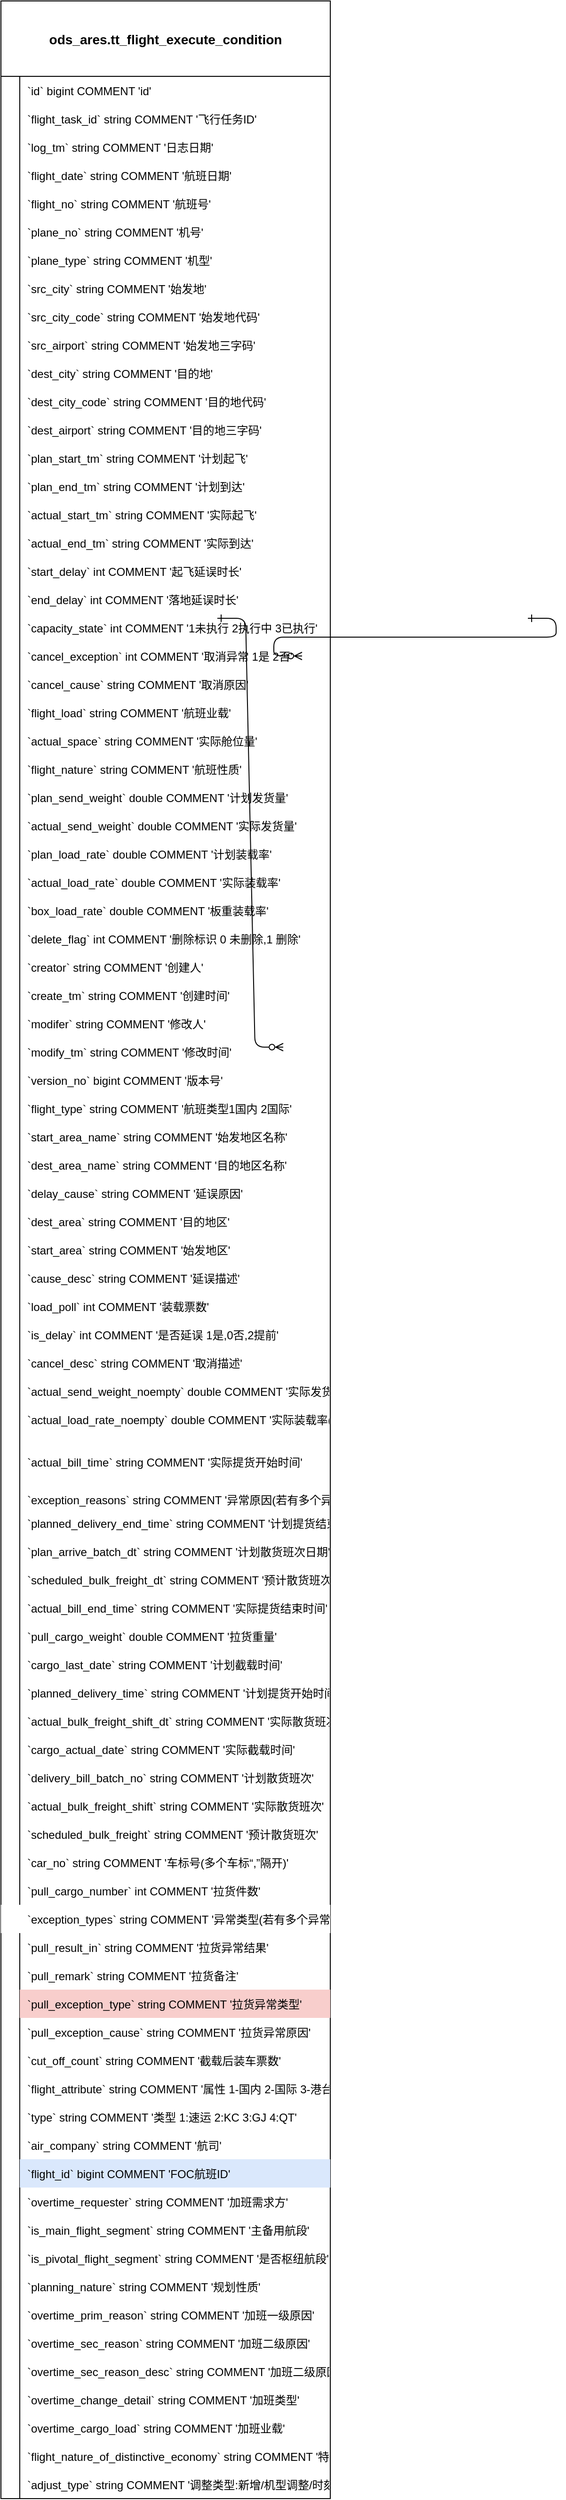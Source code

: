 <mxfile version="14.6.13" type="device"><diagram id="R2lEEEUBdFMjLlhIrx00" name="Page-1"><mxGraphModel dx="768" dy="1582" grid="1" gridSize="10" guides="1" tooltips="1" connect="1" arrows="1" fold="1" page="1" pageScale="1" pageWidth="850" pageHeight="1100" math="0" shadow="0" extFonts="Permanent Marker^https://fonts.googleapis.com/css?family=Permanent+Marker"><root><mxCell id="0"/><mxCell id="1" parent="0"/><mxCell id="C-vyLk0tnHw3VtMMgP7b-1" value="" style="edgeStyle=entityRelationEdgeStyle;endArrow=ERzeroToMany;startArrow=ERone;endFill=1;startFill=0;" parent="1" target="C-vyLk0tnHw3VtMMgP7b-6" edge="1"><mxGeometry width="100" height="100" relative="1" as="geometry"><mxPoint x="370" y="165" as="sourcePoint"/><mxPoint x="440" y="620" as="targetPoint"/></mxGeometry></mxCell><mxCell id="C-vyLk0tnHw3VtMMgP7b-12" value="" style="edgeStyle=entityRelationEdgeStyle;endArrow=ERzeroToMany;startArrow=ERone;endFill=1;startFill=0;" parent="1" target="C-vyLk0tnHw3VtMMgP7b-17" edge="1"><mxGeometry width="100" height="100" relative="1" as="geometry"><mxPoint x="700" y="165" as="sourcePoint"/><mxPoint x="460" y="205" as="targetPoint"/></mxGeometry></mxCell><mxCell id="WCsqAlaOBkBwrOfHhhI8-866" value="ods_ares.tt_flight_execute_condition" style="shape=table;startSize=80;container=1;collapsible=1;childLayout=tableLayout;fixedRows=1;rowLines=0;fontStyle=1;align=center;resizeLast=1;fontSize=14;shadow=0;rounded=0;sketch=0;" vertex="1" parent="1"><mxGeometry x="140" y="-490" width="350" height="2650" as="geometry"><mxRectangle x="150" y="-430" width="280" height="80" as="alternateBounds"/></mxGeometry></mxCell><mxCell id="WCsqAlaOBkBwrOfHhhI8-867" value="" style="shape=partialRectangle;collapsible=0;dropTarget=0;pointerEvents=0;fillColor=none;points=[[0,0.5],[1,0.5]];portConstraint=eastwest;top=0;left=0;right=0;bottom=0;" vertex="1" parent="WCsqAlaOBkBwrOfHhhI8-866"><mxGeometry y="80" width="350" height="30" as="geometry"/></mxCell><mxCell id="WCsqAlaOBkBwrOfHhhI8-868" value="" style="shape=partialRectangle;overflow=hidden;connectable=0;fillColor=none;top=0;left=0;bottom=0;right=0;" vertex="1" parent="WCsqAlaOBkBwrOfHhhI8-867"><mxGeometry width="20" height="30" as="geometry"/></mxCell><mxCell id="WCsqAlaOBkBwrOfHhhI8-869" value="`id` bigint COMMENT 'id'" style="shape=partialRectangle;overflow=hidden;connectable=0;fillColor=none;top=0;left=0;bottom=0;right=0;align=left;spacingLeft=6;" vertex="1" parent="WCsqAlaOBkBwrOfHhhI8-867"><mxGeometry x="20" width="330" height="30" as="geometry"/></mxCell><mxCell id="WCsqAlaOBkBwrOfHhhI8-870" value="" style="shape=partialRectangle;collapsible=0;dropTarget=0;pointerEvents=0;fillColor=none;points=[[0,0.5],[1,0.5]];portConstraint=eastwest;top=0;left=0;right=0;bottom=0;" vertex="1" parent="WCsqAlaOBkBwrOfHhhI8-866"><mxGeometry y="110" width="350" height="30" as="geometry"/></mxCell><mxCell id="WCsqAlaOBkBwrOfHhhI8-871" value="" style="shape=partialRectangle;overflow=hidden;connectable=0;fillColor=none;top=0;left=0;bottom=0;right=0;" vertex="1" parent="WCsqAlaOBkBwrOfHhhI8-870"><mxGeometry width="20" height="30" as="geometry"/></mxCell><mxCell id="WCsqAlaOBkBwrOfHhhI8-872" value="`flight_task_id` string COMMENT '飞行任务ID'" style="shape=partialRectangle;overflow=hidden;connectable=0;fillColor=none;top=0;left=0;bottom=0;right=0;align=left;spacingLeft=6;" vertex="1" parent="WCsqAlaOBkBwrOfHhhI8-870"><mxGeometry x="20" width="330" height="30" as="geometry"/></mxCell><mxCell id="WCsqAlaOBkBwrOfHhhI8-873" value="" style="shape=partialRectangle;collapsible=0;dropTarget=0;pointerEvents=0;fillColor=none;points=[[0,0.5],[1,0.5]];portConstraint=eastwest;top=0;left=0;right=0;bottom=0;" vertex="1" parent="WCsqAlaOBkBwrOfHhhI8-866"><mxGeometry y="140" width="350" height="30" as="geometry"/></mxCell><mxCell id="WCsqAlaOBkBwrOfHhhI8-874" value="" style="shape=partialRectangle;overflow=hidden;connectable=0;fillColor=none;top=0;left=0;bottom=0;right=0;" vertex="1" parent="WCsqAlaOBkBwrOfHhhI8-873"><mxGeometry width="20" height="30" as="geometry"/></mxCell><mxCell id="WCsqAlaOBkBwrOfHhhI8-875" value="`log_tm` string COMMENT '日志日期'" style="shape=partialRectangle;overflow=hidden;connectable=0;fillColor=none;top=0;left=0;bottom=0;right=0;align=left;spacingLeft=6;" vertex="1" parent="WCsqAlaOBkBwrOfHhhI8-873"><mxGeometry x="20" width="330" height="30" as="geometry"/></mxCell><mxCell id="WCsqAlaOBkBwrOfHhhI8-876" value="" style="shape=partialRectangle;collapsible=0;dropTarget=0;pointerEvents=0;fillColor=none;points=[[0,0.5],[1,0.5]];portConstraint=eastwest;top=0;left=0;right=0;bottom=0;" vertex="1" parent="WCsqAlaOBkBwrOfHhhI8-866"><mxGeometry y="170" width="350" height="30" as="geometry"/></mxCell><mxCell id="WCsqAlaOBkBwrOfHhhI8-877" value="" style="shape=partialRectangle;overflow=hidden;connectable=0;fillColor=none;top=0;left=0;bottom=0;right=0;" vertex="1" parent="WCsqAlaOBkBwrOfHhhI8-876"><mxGeometry width="20" height="30" as="geometry"/></mxCell><mxCell id="WCsqAlaOBkBwrOfHhhI8-878" value="`flight_date` string COMMENT '航班日期'" style="shape=partialRectangle;overflow=hidden;connectable=0;fillColor=none;top=0;left=0;bottom=0;right=0;align=left;spacingLeft=6;" vertex="1" parent="WCsqAlaOBkBwrOfHhhI8-876"><mxGeometry x="20" width="330" height="30" as="geometry"/></mxCell><mxCell id="WCsqAlaOBkBwrOfHhhI8-879" value="" style="shape=partialRectangle;collapsible=0;dropTarget=0;pointerEvents=0;fillColor=none;points=[[0,0.5],[1,0.5]];portConstraint=eastwest;top=0;left=0;right=0;bottom=0;" vertex="1" parent="WCsqAlaOBkBwrOfHhhI8-866"><mxGeometry y="200" width="350" height="30" as="geometry"/></mxCell><mxCell id="WCsqAlaOBkBwrOfHhhI8-880" value="" style="shape=partialRectangle;overflow=hidden;connectable=0;fillColor=none;top=0;left=0;bottom=0;right=0;" vertex="1" parent="WCsqAlaOBkBwrOfHhhI8-879"><mxGeometry width="20" height="30" as="geometry"/></mxCell><mxCell id="WCsqAlaOBkBwrOfHhhI8-881" value="`flight_no` string COMMENT '航班号'" style="shape=partialRectangle;overflow=hidden;connectable=0;fillColor=none;top=0;left=0;bottom=0;right=0;align=left;spacingLeft=6;sketch=0;" vertex="1" parent="WCsqAlaOBkBwrOfHhhI8-879"><mxGeometry x="20" width="330" height="30" as="geometry"/></mxCell><mxCell id="WCsqAlaOBkBwrOfHhhI8-882" value="" style="shape=partialRectangle;collapsible=0;dropTarget=0;pointerEvents=0;fillColor=none;points=[[0,0.5],[1,0.5]];portConstraint=eastwest;top=0;left=0;right=0;bottom=0;" vertex="1" parent="WCsqAlaOBkBwrOfHhhI8-866"><mxGeometry y="230" width="350" height="30" as="geometry"/></mxCell><mxCell id="WCsqAlaOBkBwrOfHhhI8-883" value="" style="shape=partialRectangle;overflow=hidden;connectable=0;fillColor=none;top=0;left=0;bottom=0;right=0;" vertex="1" parent="WCsqAlaOBkBwrOfHhhI8-882"><mxGeometry width="20" height="30" as="geometry"/></mxCell><mxCell id="WCsqAlaOBkBwrOfHhhI8-884" value="`plane_no` string COMMENT '机号'" style="shape=partialRectangle;overflow=hidden;connectable=0;fillColor=none;top=0;left=0;bottom=0;right=0;align=left;spacingLeft=6;" vertex="1" parent="WCsqAlaOBkBwrOfHhhI8-882"><mxGeometry x="20" width="330" height="30" as="geometry"/></mxCell><mxCell id="WCsqAlaOBkBwrOfHhhI8-885" value="" style="shape=partialRectangle;collapsible=0;dropTarget=0;pointerEvents=0;fillColor=none;points=[[0,0.5],[1,0.5]];portConstraint=eastwest;top=0;left=0;right=0;bottom=0;" vertex="1" parent="WCsqAlaOBkBwrOfHhhI8-866"><mxGeometry y="260" width="350" height="30" as="geometry"/></mxCell><mxCell id="WCsqAlaOBkBwrOfHhhI8-886" value="" style="shape=partialRectangle;overflow=hidden;connectable=0;fillColor=none;top=0;left=0;bottom=0;right=0;" vertex="1" parent="WCsqAlaOBkBwrOfHhhI8-885"><mxGeometry width="20" height="30" as="geometry"/></mxCell><mxCell id="WCsqAlaOBkBwrOfHhhI8-887" value="`plane_type` string COMMENT '机型'" style="shape=partialRectangle;overflow=hidden;connectable=0;fillColor=none;top=0;left=0;bottom=0;right=0;align=left;spacingLeft=6;" vertex="1" parent="WCsqAlaOBkBwrOfHhhI8-885"><mxGeometry x="20" width="330" height="30" as="geometry"/></mxCell><mxCell id="WCsqAlaOBkBwrOfHhhI8-888" value="" style="shape=partialRectangle;collapsible=0;dropTarget=0;pointerEvents=0;fillColor=none;points=[[0,0.5],[1,0.5]];portConstraint=eastwest;top=0;left=0;right=0;bottom=0;" vertex="1" parent="WCsqAlaOBkBwrOfHhhI8-866"><mxGeometry y="290" width="350" height="30" as="geometry"/></mxCell><mxCell id="WCsqAlaOBkBwrOfHhhI8-889" value="" style="shape=partialRectangle;overflow=hidden;connectable=0;fillColor=none;top=0;left=0;bottom=0;right=0;" vertex="1" parent="WCsqAlaOBkBwrOfHhhI8-888"><mxGeometry width="20" height="30" as="geometry"/></mxCell><mxCell id="WCsqAlaOBkBwrOfHhhI8-890" value="`src_city` string COMMENT '始发地'" style="shape=partialRectangle;overflow=hidden;connectable=0;fillColor=none;top=0;left=0;bottom=0;right=0;align=left;spacingLeft=6;" vertex="1" parent="WCsqAlaOBkBwrOfHhhI8-888"><mxGeometry x="20" width="330" height="30" as="geometry"/></mxCell><mxCell id="WCsqAlaOBkBwrOfHhhI8-891" value="" style="shape=partialRectangle;collapsible=0;dropTarget=0;pointerEvents=0;fillColor=none;points=[[0,0.5],[1,0.5]];portConstraint=eastwest;top=0;left=0;right=0;bottom=0;" vertex="1" parent="WCsqAlaOBkBwrOfHhhI8-866"><mxGeometry y="320" width="350" height="30" as="geometry"/></mxCell><mxCell id="WCsqAlaOBkBwrOfHhhI8-892" value="" style="shape=partialRectangle;overflow=hidden;connectable=0;fillColor=none;top=0;left=0;bottom=0;right=0;" vertex="1" parent="WCsqAlaOBkBwrOfHhhI8-891"><mxGeometry width="20" height="30" as="geometry"/></mxCell><mxCell id="WCsqAlaOBkBwrOfHhhI8-893" value="`src_city_code` string COMMENT '始发地代码'" style="shape=partialRectangle;overflow=hidden;connectable=0;fillColor=none;top=0;left=0;bottom=0;right=0;align=left;spacingLeft=6;" vertex="1" parent="WCsqAlaOBkBwrOfHhhI8-891"><mxGeometry x="20" width="330" height="30" as="geometry"/></mxCell><mxCell id="WCsqAlaOBkBwrOfHhhI8-894" value="" style="shape=partialRectangle;collapsible=0;dropTarget=0;pointerEvents=0;fillColor=none;points=[[0,0.5],[1,0.5]];portConstraint=eastwest;top=0;left=0;right=0;bottom=0;" vertex="1" parent="WCsqAlaOBkBwrOfHhhI8-866"><mxGeometry y="350" width="350" height="30" as="geometry"/></mxCell><mxCell id="WCsqAlaOBkBwrOfHhhI8-895" value="" style="shape=partialRectangle;overflow=hidden;connectable=0;fillColor=none;top=0;left=0;bottom=0;right=0;" vertex="1" parent="WCsqAlaOBkBwrOfHhhI8-894"><mxGeometry width="20" height="30" as="geometry"/></mxCell><mxCell id="WCsqAlaOBkBwrOfHhhI8-896" value="`src_airport` string COMMENT '始发地三字码'" style="shape=partialRectangle;overflow=hidden;connectable=0;fillColor=none;top=0;left=0;bottom=0;right=0;align=left;spacingLeft=6;" vertex="1" parent="WCsqAlaOBkBwrOfHhhI8-894"><mxGeometry x="20" width="330" height="30" as="geometry"/></mxCell><mxCell id="WCsqAlaOBkBwrOfHhhI8-897" value="" style="shape=partialRectangle;collapsible=0;dropTarget=0;pointerEvents=0;fillColor=none;points=[[0,0.5],[1,0.5]];portConstraint=eastwest;top=0;left=0;right=0;bottom=0;" vertex="1" parent="WCsqAlaOBkBwrOfHhhI8-866"><mxGeometry y="380" width="350" height="30" as="geometry"/></mxCell><mxCell id="WCsqAlaOBkBwrOfHhhI8-898" value="" style="shape=partialRectangle;overflow=hidden;connectable=0;fillColor=none;top=0;left=0;bottom=0;right=0;" vertex="1" parent="WCsqAlaOBkBwrOfHhhI8-897"><mxGeometry width="20" height="30" as="geometry"/></mxCell><mxCell id="WCsqAlaOBkBwrOfHhhI8-899" value="`dest_city` string COMMENT '目的地'" style="shape=partialRectangle;overflow=hidden;connectable=0;fillColor=none;top=0;left=0;bottom=0;right=0;align=left;spacingLeft=6;" vertex="1" parent="WCsqAlaOBkBwrOfHhhI8-897"><mxGeometry x="20" width="330" height="30" as="geometry"/></mxCell><mxCell id="WCsqAlaOBkBwrOfHhhI8-900" value="" style="shape=partialRectangle;collapsible=0;dropTarget=0;pointerEvents=0;fillColor=none;points=[[0,0.5],[1,0.5]];portConstraint=eastwest;top=0;left=0;right=0;bottom=0;" vertex="1" parent="WCsqAlaOBkBwrOfHhhI8-866"><mxGeometry y="410" width="350" height="30" as="geometry"/></mxCell><mxCell id="WCsqAlaOBkBwrOfHhhI8-901" value="" style="shape=partialRectangle;overflow=hidden;connectable=0;fillColor=none;top=0;left=0;bottom=0;right=0;" vertex="1" parent="WCsqAlaOBkBwrOfHhhI8-900"><mxGeometry width="20" height="30" as="geometry"/></mxCell><mxCell id="WCsqAlaOBkBwrOfHhhI8-902" value="`dest_city_code` string COMMENT '目的地代码'" style="shape=partialRectangle;overflow=hidden;connectable=0;fillColor=none;top=0;left=0;bottom=0;right=0;align=left;spacingLeft=6;" vertex="1" parent="WCsqAlaOBkBwrOfHhhI8-900"><mxGeometry x="20" width="330" height="30" as="geometry"/></mxCell><mxCell id="WCsqAlaOBkBwrOfHhhI8-903" value="" style="shape=partialRectangle;collapsible=0;dropTarget=0;pointerEvents=0;fillColor=none;points=[[0,0.5],[1,0.5]];portConstraint=eastwest;top=0;left=0;right=0;bottom=0;" vertex="1" parent="WCsqAlaOBkBwrOfHhhI8-866"><mxGeometry y="440" width="350" height="30" as="geometry"/></mxCell><mxCell id="WCsqAlaOBkBwrOfHhhI8-904" value="" style="shape=partialRectangle;overflow=hidden;connectable=0;fillColor=none;top=0;left=0;bottom=0;right=0;" vertex="1" parent="WCsqAlaOBkBwrOfHhhI8-903"><mxGeometry width="20" height="30" as="geometry"/></mxCell><mxCell id="WCsqAlaOBkBwrOfHhhI8-905" value="`dest_airport` string COMMENT '目的地三字码'" style="shape=partialRectangle;overflow=hidden;connectable=0;fillColor=none;top=0;left=0;bottom=0;right=0;align=left;spacingLeft=6;" vertex="1" parent="WCsqAlaOBkBwrOfHhhI8-903"><mxGeometry x="20" width="330" height="30" as="geometry"/></mxCell><mxCell id="WCsqAlaOBkBwrOfHhhI8-906" value="" style="shape=partialRectangle;collapsible=0;dropTarget=0;pointerEvents=0;fillColor=none;points=[[0,0.5],[1,0.5]];portConstraint=eastwest;top=0;left=0;right=0;bottom=0;" vertex="1" parent="WCsqAlaOBkBwrOfHhhI8-866"><mxGeometry y="470" width="350" height="30" as="geometry"/></mxCell><mxCell id="WCsqAlaOBkBwrOfHhhI8-907" value="" style="shape=partialRectangle;overflow=hidden;connectable=0;fillColor=none;top=0;left=0;bottom=0;right=0;" vertex="1" parent="WCsqAlaOBkBwrOfHhhI8-906"><mxGeometry width="20" height="30" as="geometry"/></mxCell><mxCell id="WCsqAlaOBkBwrOfHhhI8-908" value="`plan_start_tm` string COMMENT '计划起飞'" style="shape=partialRectangle;overflow=hidden;connectable=0;fillColor=none;top=0;left=0;bottom=0;right=0;align=left;spacingLeft=6;" vertex="1" parent="WCsqAlaOBkBwrOfHhhI8-906"><mxGeometry x="20" width="330" height="30" as="geometry"/></mxCell><mxCell id="WCsqAlaOBkBwrOfHhhI8-909" value="" style="shape=partialRectangle;collapsible=0;dropTarget=0;pointerEvents=0;fillColor=none;points=[[0,0.5],[1,0.5]];portConstraint=eastwest;top=0;left=0;right=0;bottom=0;" vertex="1" parent="WCsqAlaOBkBwrOfHhhI8-866"><mxGeometry y="500" width="350" height="30" as="geometry"/></mxCell><mxCell id="WCsqAlaOBkBwrOfHhhI8-910" value="" style="shape=partialRectangle;overflow=hidden;connectable=0;fillColor=none;top=0;left=0;bottom=0;right=0;" vertex="1" parent="WCsqAlaOBkBwrOfHhhI8-909"><mxGeometry width="20" height="30" as="geometry"/></mxCell><mxCell id="WCsqAlaOBkBwrOfHhhI8-911" value="`plan_end_tm` string COMMENT '计划到达'" style="shape=partialRectangle;overflow=hidden;connectable=0;fillColor=none;top=0;left=0;bottom=0;right=0;align=left;spacingLeft=6;" vertex="1" parent="WCsqAlaOBkBwrOfHhhI8-909"><mxGeometry x="20" width="330" height="30" as="geometry"/></mxCell><mxCell id="WCsqAlaOBkBwrOfHhhI8-912" value="" style="shape=partialRectangle;collapsible=0;dropTarget=0;pointerEvents=0;fillColor=none;points=[[0,0.5],[1,0.5]];portConstraint=eastwest;top=0;left=0;right=0;bottom=0;" vertex="1" parent="WCsqAlaOBkBwrOfHhhI8-866"><mxGeometry y="530" width="350" height="30" as="geometry"/></mxCell><mxCell id="WCsqAlaOBkBwrOfHhhI8-913" value="" style="shape=partialRectangle;overflow=hidden;connectable=0;fillColor=none;top=0;left=0;bottom=0;right=0;" vertex="1" parent="WCsqAlaOBkBwrOfHhhI8-912"><mxGeometry width="20" height="30" as="geometry"/></mxCell><mxCell id="WCsqAlaOBkBwrOfHhhI8-914" value="`actual_start_tm` string COMMENT '实际起飞'" style="shape=partialRectangle;overflow=hidden;connectable=0;fillColor=none;top=0;left=0;bottom=0;right=0;align=left;spacingLeft=6;" vertex="1" parent="WCsqAlaOBkBwrOfHhhI8-912"><mxGeometry x="20" width="330" height="30" as="geometry"/></mxCell><mxCell id="WCsqAlaOBkBwrOfHhhI8-915" value="" style="shape=partialRectangle;collapsible=0;dropTarget=0;pointerEvents=0;fillColor=none;points=[[0,0.5],[1,0.5]];portConstraint=eastwest;top=0;left=0;right=0;bottom=0;" vertex="1" parent="WCsqAlaOBkBwrOfHhhI8-866"><mxGeometry y="560" width="350" height="30" as="geometry"/></mxCell><mxCell id="WCsqAlaOBkBwrOfHhhI8-916" value="" style="shape=partialRectangle;overflow=hidden;connectable=0;fillColor=none;top=0;left=0;bottom=0;right=0;" vertex="1" parent="WCsqAlaOBkBwrOfHhhI8-915"><mxGeometry width="20" height="30" as="geometry"/></mxCell><mxCell id="WCsqAlaOBkBwrOfHhhI8-917" value="`actual_end_tm` string COMMENT '实际到达'" style="shape=partialRectangle;overflow=hidden;connectable=0;fillColor=none;top=0;left=0;bottom=0;right=0;align=left;spacingLeft=6;" vertex="1" parent="WCsqAlaOBkBwrOfHhhI8-915"><mxGeometry x="20" width="330" height="30" as="geometry"/></mxCell><mxCell id="WCsqAlaOBkBwrOfHhhI8-918" value="" style="shape=partialRectangle;collapsible=0;dropTarget=0;pointerEvents=0;fillColor=none;points=[[0,0.5],[1,0.5]];portConstraint=eastwest;top=0;left=0;right=0;bottom=0;" vertex="1" parent="WCsqAlaOBkBwrOfHhhI8-866"><mxGeometry y="590" width="350" height="30" as="geometry"/></mxCell><mxCell id="WCsqAlaOBkBwrOfHhhI8-919" value="" style="shape=partialRectangle;overflow=hidden;connectable=0;fillColor=none;top=0;left=0;bottom=0;right=0;" vertex="1" parent="WCsqAlaOBkBwrOfHhhI8-918"><mxGeometry width="20" height="30" as="geometry"/></mxCell><mxCell id="WCsqAlaOBkBwrOfHhhI8-920" value="`start_delay` int COMMENT '起飞延误时长'" style="shape=partialRectangle;overflow=hidden;connectable=0;fillColor=none;top=0;left=0;bottom=0;right=0;align=left;spacingLeft=6;" vertex="1" parent="WCsqAlaOBkBwrOfHhhI8-918"><mxGeometry x="20" width="330" height="30" as="geometry"/></mxCell><mxCell id="WCsqAlaOBkBwrOfHhhI8-921" value="" style="shape=partialRectangle;collapsible=0;dropTarget=0;pointerEvents=0;fillColor=none;points=[[0,0.5],[1,0.5]];portConstraint=eastwest;top=0;left=0;right=0;bottom=0;" vertex="1" parent="WCsqAlaOBkBwrOfHhhI8-866"><mxGeometry y="620" width="350" height="30" as="geometry"/></mxCell><mxCell id="WCsqAlaOBkBwrOfHhhI8-922" value="" style="shape=partialRectangle;overflow=hidden;connectable=0;fillColor=none;top=0;left=0;bottom=0;right=0;" vertex="1" parent="WCsqAlaOBkBwrOfHhhI8-921"><mxGeometry width="20" height="30" as="geometry"/></mxCell><mxCell id="WCsqAlaOBkBwrOfHhhI8-923" value="`end_delay` int COMMENT '落地延误时长'" style="shape=partialRectangle;overflow=hidden;connectable=0;fillColor=none;top=0;left=0;bottom=0;right=0;align=left;spacingLeft=6;" vertex="1" parent="WCsqAlaOBkBwrOfHhhI8-921"><mxGeometry x="20" width="330" height="30" as="geometry"/></mxCell><mxCell id="WCsqAlaOBkBwrOfHhhI8-924" value="" style="shape=partialRectangle;collapsible=0;dropTarget=0;pointerEvents=0;fillColor=none;points=[[0,0.5],[1,0.5]];portConstraint=eastwest;top=0;left=0;right=0;bottom=0;" vertex="1" parent="WCsqAlaOBkBwrOfHhhI8-866"><mxGeometry y="650" width="350" height="30" as="geometry"/></mxCell><mxCell id="WCsqAlaOBkBwrOfHhhI8-925" value="" style="shape=partialRectangle;overflow=hidden;connectable=0;fillColor=none;top=0;left=0;bottom=0;right=0;" vertex="1" parent="WCsqAlaOBkBwrOfHhhI8-924"><mxGeometry width="20" height="30" as="geometry"/></mxCell><mxCell id="WCsqAlaOBkBwrOfHhhI8-926" value="`capacity_state` int COMMENT '1未执行 2执行中 3已执行'" style="shape=partialRectangle;overflow=hidden;connectable=0;fillColor=none;top=0;left=0;bottom=0;right=0;align=left;spacingLeft=6;" vertex="1" parent="WCsqAlaOBkBwrOfHhhI8-924"><mxGeometry x="20" width="330" height="30" as="geometry"/></mxCell><mxCell id="WCsqAlaOBkBwrOfHhhI8-927" value="" style="shape=partialRectangle;collapsible=0;dropTarget=0;pointerEvents=0;fillColor=none;points=[[0,0.5],[1,0.5]];portConstraint=eastwest;top=0;left=0;right=0;bottom=0;" vertex="1" parent="WCsqAlaOBkBwrOfHhhI8-866"><mxGeometry y="680" width="350" height="30" as="geometry"/></mxCell><mxCell id="WCsqAlaOBkBwrOfHhhI8-928" value="" style="shape=partialRectangle;overflow=hidden;connectable=0;fillColor=none;top=0;left=0;bottom=0;right=0;" vertex="1" parent="WCsqAlaOBkBwrOfHhhI8-927"><mxGeometry width="20" height="30" as="geometry"/></mxCell><mxCell id="WCsqAlaOBkBwrOfHhhI8-929" value="`cancel_exception` int COMMENT '取消异常 1是 2否'" style="shape=partialRectangle;overflow=hidden;connectable=0;fillColor=none;top=0;left=0;bottom=0;right=0;align=left;spacingLeft=6;" vertex="1" parent="WCsqAlaOBkBwrOfHhhI8-927"><mxGeometry x="20" width="330" height="30" as="geometry"/></mxCell><mxCell id="WCsqAlaOBkBwrOfHhhI8-930" value="" style="shape=partialRectangle;collapsible=0;dropTarget=0;pointerEvents=0;fillColor=none;points=[[0,0.5],[1,0.5]];portConstraint=eastwest;top=0;left=0;right=0;bottom=0;" vertex="1" parent="WCsqAlaOBkBwrOfHhhI8-866"><mxGeometry y="710" width="350" height="30" as="geometry"/></mxCell><mxCell id="WCsqAlaOBkBwrOfHhhI8-931" value="" style="shape=partialRectangle;overflow=hidden;connectable=0;fillColor=none;top=0;left=0;bottom=0;right=0;" vertex="1" parent="WCsqAlaOBkBwrOfHhhI8-930"><mxGeometry width="20" height="30" as="geometry"/></mxCell><mxCell id="WCsqAlaOBkBwrOfHhhI8-932" value="`cancel_cause` string COMMENT '取消原因'" style="shape=partialRectangle;overflow=hidden;connectable=0;fillColor=none;top=0;left=0;bottom=0;right=0;align=left;spacingLeft=6;" vertex="1" parent="WCsqAlaOBkBwrOfHhhI8-930"><mxGeometry x="20" width="330" height="30" as="geometry"/></mxCell><mxCell id="WCsqAlaOBkBwrOfHhhI8-933" value="" style="shape=partialRectangle;collapsible=0;dropTarget=0;pointerEvents=0;fillColor=none;points=[[0,0.5],[1,0.5]];portConstraint=eastwest;top=0;left=0;right=0;bottom=0;" vertex="1" parent="WCsqAlaOBkBwrOfHhhI8-866"><mxGeometry y="740" width="350" height="30" as="geometry"/></mxCell><mxCell id="WCsqAlaOBkBwrOfHhhI8-934" value="" style="shape=partialRectangle;overflow=hidden;connectable=0;fillColor=none;top=0;left=0;bottom=0;right=0;" vertex="1" parent="WCsqAlaOBkBwrOfHhhI8-933"><mxGeometry width="20" height="30" as="geometry"/></mxCell><mxCell id="WCsqAlaOBkBwrOfHhhI8-935" value="`flight_load` string COMMENT '航班业载'" style="shape=partialRectangle;overflow=hidden;connectable=0;fillColor=none;top=0;left=0;bottom=0;right=0;align=left;spacingLeft=6;" vertex="1" parent="WCsqAlaOBkBwrOfHhhI8-933"><mxGeometry x="20" width="330" height="30" as="geometry"/></mxCell><mxCell id="WCsqAlaOBkBwrOfHhhI8-936" value="" style="shape=partialRectangle;collapsible=0;dropTarget=0;pointerEvents=0;fillColor=none;points=[[0,0.5],[1,0.5]];portConstraint=eastwest;top=0;left=0;right=0;bottom=0;" vertex="1" parent="WCsqAlaOBkBwrOfHhhI8-866"><mxGeometry y="770" width="350" height="30" as="geometry"/></mxCell><mxCell id="WCsqAlaOBkBwrOfHhhI8-937" value="" style="shape=partialRectangle;overflow=hidden;connectable=0;fillColor=none;top=0;left=0;bottom=0;right=0;" vertex="1" parent="WCsqAlaOBkBwrOfHhhI8-936"><mxGeometry width="20" height="30" as="geometry"/></mxCell><mxCell id="WCsqAlaOBkBwrOfHhhI8-938" value="`actual_space` string COMMENT '实际舱位量'" style="shape=partialRectangle;overflow=hidden;connectable=0;fillColor=none;top=0;left=0;bottom=0;right=0;align=left;spacingLeft=6;" vertex="1" parent="WCsqAlaOBkBwrOfHhhI8-936"><mxGeometry x="20" width="330" height="30" as="geometry"/></mxCell><mxCell id="WCsqAlaOBkBwrOfHhhI8-939" value="" style="shape=partialRectangle;collapsible=0;dropTarget=0;pointerEvents=0;fillColor=none;points=[[0,0.5],[1,0.5]];portConstraint=eastwest;top=0;left=0;right=0;bottom=0;" vertex="1" parent="WCsqAlaOBkBwrOfHhhI8-866"><mxGeometry y="800" width="350" height="30" as="geometry"/></mxCell><mxCell id="WCsqAlaOBkBwrOfHhhI8-940" value="" style="shape=partialRectangle;overflow=hidden;connectable=0;fillColor=none;top=0;left=0;bottom=0;right=0;" vertex="1" parent="WCsqAlaOBkBwrOfHhhI8-939"><mxGeometry width="20" height="30" as="geometry"/></mxCell><mxCell id="WCsqAlaOBkBwrOfHhhI8-941" value="`flight_nature` string COMMENT '航班性质'" style="shape=partialRectangle;overflow=hidden;connectable=0;fillColor=none;top=0;left=0;bottom=0;right=0;align=left;spacingLeft=6;" vertex="1" parent="WCsqAlaOBkBwrOfHhhI8-939"><mxGeometry x="20" width="330" height="30" as="geometry"/></mxCell><mxCell id="WCsqAlaOBkBwrOfHhhI8-942" value="" style="shape=partialRectangle;collapsible=0;dropTarget=0;pointerEvents=0;fillColor=none;points=[[0,0.5],[1,0.5]];portConstraint=eastwest;top=0;left=0;right=0;bottom=0;" vertex="1" parent="WCsqAlaOBkBwrOfHhhI8-866"><mxGeometry y="830" width="350" height="30" as="geometry"/></mxCell><mxCell id="WCsqAlaOBkBwrOfHhhI8-943" value="" style="shape=partialRectangle;overflow=hidden;connectable=0;fillColor=none;top=0;left=0;bottom=0;right=0;" vertex="1" parent="WCsqAlaOBkBwrOfHhhI8-942"><mxGeometry width="20" height="30" as="geometry"/></mxCell><mxCell id="WCsqAlaOBkBwrOfHhhI8-944" value="`plan_send_weight` double COMMENT '计划发货量'" style="shape=partialRectangle;overflow=hidden;connectable=0;fillColor=none;top=0;left=0;bottom=0;right=0;align=left;spacingLeft=6;" vertex="1" parent="WCsqAlaOBkBwrOfHhhI8-942"><mxGeometry x="20" width="330" height="30" as="geometry"/></mxCell><mxCell id="WCsqAlaOBkBwrOfHhhI8-945" value="" style="shape=partialRectangle;collapsible=0;dropTarget=0;pointerEvents=0;fillColor=none;points=[[0,0.5],[1,0.5]];portConstraint=eastwest;top=0;left=0;right=0;bottom=0;" vertex="1" parent="WCsqAlaOBkBwrOfHhhI8-866"><mxGeometry y="860" width="350" height="30" as="geometry"/></mxCell><mxCell id="WCsqAlaOBkBwrOfHhhI8-946" value="" style="shape=partialRectangle;overflow=hidden;connectable=0;fillColor=none;top=0;left=0;bottom=0;right=0;" vertex="1" parent="WCsqAlaOBkBwrOfHhhI8-945"><mxGeometry width="20" height="30" as="geometry"/></mxCell><mxCell id="WCsqAlaOBkBwrOfHhhI8-947" value="`actual_send_weight` double COMMENT '实际发货量'" style="shape=partialRectangle;overflow=hidden;connectable=0;fillColor=none;top=0;left=0;bottom=0;right=0;align=left;spacingLeft=6;" vertex="1" parent="WCsqAlaOBkBwrOfHhhI8-945"><mxGeometry x="20" width="330" height="30" as="geometry"/></mxCell><mxCell id="WCsqAlaOBkBwrOfHhhI8-948" value="" style="shape=partialRectangle;collapsible=0;dropTarget=0;pointerEvents=0;fillColor=none;points=[[0,0.5],[1,0.5]];portConstraint=eastwest;top=0;left=0;right=0;bottom=0;" vertex="1" parent="WCsqAlaOBkBwrOfHhhI8-866"><mxGeometry y="890" width="350" height="30" as="geometry"/></mxCell><mxCell id="WCsqAlaOBkBwrOfHhhI8-949" value="" style="shape=partialRectangle;overflow=hidden;connectable=0;fillColor=none;top=0;left=0;bottom=0;right=0;" vertex="1" parent="WCsqAlaOBkBwrOfHhhI8-948"><mxGeometry width="20" height="30" as="geometry"/></mxCell><mxCell id="WCsqAlaOBkBwrOfHhhI8-950" value="`plan_load_rate` double COMMENT '计划装载率'" style="shape=partialRectangle;overflow=hidden;connectable=0;fillColor=none;top=0;left=0;bottom=0;right=0;align=left;spacingLeft=6;" vertex="1" parent="WCsqAlaOBkBwrOfHhhI8-948"><mxGeometry x="20" width="330" height="30" as="geometry"/></mxCell><mxCell id="WCsqAlaOBkBwrOfHhhI8-951" value="" style="shape=partialRectangle;collapsible=0;dropTarget=0;pointerEvents=0;fillColor=none;points=[[0,0.5],[1,0.5]];portConstraint=eastwest;top=0;left=0;right=0;bottom=0;" vertex="1" parent="WCsqAlaOBkBwrOfHhhI8-866"><mxGeometry y="920" width="350" height="30" as="geometry"/></mxCell><mxCell id="WCsqAlaOBkBwrOfHhhI8-952" value="" style="shape=partialRectangle;overflow=hidden;connectable=0;fillColor=none;top=0;left=0;bottom=0;right=0;" vertex="1" parent="WCsqAlaOBkBwrOfHhhI8-951"><mxGeometry width="20" height="30" as="geometry"/></mxCell><mxCell id="WCsqAlaOBkBwrOfHhhI8-953" value="`actual_load_rate` double COMMENT '实际装载率'" style="shape=partialRectangle;overflow=hidden;connectable=0;fillColor=none;top=0;left=0;bottom=0;right=0;align=left;spacingLeft=6;" vertex="1" parent="WCsqAlaOBkBwrOfHhhI8-951"><mxGeometry x="20" width="330" height="30" as="geometry"/></mxCell><mxCell id="WCsqAlaOBkBwrOfHhhI8-954" value="" style="shape=partialRectangle;collapsible=0;dropTarget=0;pointerEvents=0;fillColor=none;points=[[0,0.5],[1,0.5]];portConstraint=eastwest;top=0;left=0;right=0;bottom=0;" vertex="1" parent="WCsqAlaOBkBwrOfHhhI8-866"><mxGeometry y="950" width="350" height="30" as="geometry"/></mxCell><mxCell id="WCsqAlaOBkBwrOfHhhI8-955" value="" style="shape=partialRectangle;overflow=hidden;connectable=0;fillColor=none;top=0;left=0;bottom=0;right=0;" vertex="1" parent="WCsqAlaOBkBwrOfHhhI8-954"><mxGeometry width="20" height="30" as="geometry"/></mxCell><mxCell id="WCsqAlaOBkBwrOfHhhI8-956" value="`box_load_rate` double COMMENT '板重装载率'" style="shape=partialRectangle;overflow=hidden;connectable=0;fillColor=none;top=0;left=0;bottom=0;right=0;align=left;spacingLeft=6;" vertex="1" parent="WCsqAlaOBkBwrOfHhhI8-954"><mxGeometry x="20" width="330" height="30" as="geometry"/></mxCell><mxCell id="WCsqAlaOBkBwrOfHhhI8-957" value="" style="shape=partialRectangle;collapsible=0;dropTarget=0;pointerEvents=0;fillColor=none;points=[[0,0.5],[1,0.5]];portConstraint=eastwest;top=0;left=0;right=0;bottom=0;" vertex="1" parent="WCsqAlaOBkBwrOfHhhI8-866"><mxGeometry y="980" width="350" height="30" as="geometry"/></mxCell><mxCell id="WCsqAlaOBkBwrOfHhhI8-958" value="" style="shape=partialRectangle;overflow=hidden;connectable=0;fillColor=none;top=0;left=0;bottom=0;right=0;" vertex="1" parent="WCsqAlaOBkBwrOfHhhI8-957"><mxGeometry width="20" height="30" as="geometry"/></mxCell><mxCell id="WCsqAlaOBkBwrOfHhhI8-959" value="`delete_flag` int COMMENT '删除标识 0 未删除,1 删除'" style="shape=partialRectangle;overflow=hidden;connectable=0;fillColor=none;top=0;left=0;bottom=0;right=0;align=left;spacingLeft=6;" vertex="1" parent="WCsqAlaOBkBwrOfHhhI8-957"><mxGeometry x="20" width="330" height="30" as="geometry"/></mxCell><mxCell id="WCsqAlaOBkBwrOfHhhI8-960" value="" style="shape=partialRectangle;collapsible=0;dropTarget=0;pointerEvents=0;fillColor=none;points=[[0,0.5],[1,0.5]];portConstraint=eastwest;top=0;left=0;right=0;bottom=0;" vertex="1" parent="WCsqAlaOBkBwrOfHhhI8-866"><mxGeometry y="1010" width="350" height="30" as="geometry"/></mxCell><mxCell id="WCsqAlaOBkBwrOfHhhI8-961" value="" style="shape=partialRectangle;overflow=hidden;connectable=0;fillColor=none;top=0;left=0;bottom=0;right=0;" vertex="1" parent="WCsqAlaOBkBwrOfHhhI8-960"><mxGeometry width="20" height="30" as="geometry"/></mxCell><mxCell id="WCsqAlaOBkBwrOfHhhI8-962" value="`creator` string COMMENT '创建人'" style="shape=partialRectangle;overflow=hidden;connectable=0;fillColor=none;top=0;left=0;bottom=0;right=0;align=left;spacingLeft=6;" vertex="1" parent="WCsqAlaOBkBwrOfHhhI8-960"><mxGeometry x="20" width="330" height="30" as="geometry"/></mxCell><mxCell id="WCsqAlaOBkBwrOfHhhI8-963" value="" style="shape=partialRectangle;collapsible=0;dropTarget=0;pointerEvents=0;fillColor=none;points=[[0,0.5],[1,0.5]];portConstraint=eastwest;top=0;left=0;right=0;bottom=0;" vertex="1" parent="WCsqAlaOBkBwrOfHhhI8-866"><mxGeometry y="1040" width="350" height="30" as="geometry"/></mxCell><mxCell id="WCsqAlaOBkBwrOfHhhI8-964" value="" style="shape=partialRectangle;overflow=hidden;connectable=0;fillColor=none;top=0;left=0;bottom=0;right=0;" vertex="1" parent="WCsqAlaOBkBwrOfHhhI8-963"><mxGeometry width="20" height="30" as="geometry"/></mxCell><mxCell id="WCsqAlaOBkBwrOfHhhI8-965" value="`create_tm` string COMMENT '创建时间'" style="shape=partialRectangle;overflow=hidden;connectable=0;fillColor=none;top=0;left=0;bottom=0;right=0;align=left;spacingLeft=6;" vertex="1" parent="WCsqAlaOBkBwrOfHhhI8-963"><mxGeometry x="20" width="330" height="30" as="geometry"/></mxCell><mxCell id="WCsqAlaOBkBwrOfHhhI8-966" value="" style="shape=partialRectangle;collapsible=0;dropTarget=0;pointerEvents=0;fillColor=none;points=[[0,0.5],[1,0.5]];portConstraint=eastwest;top=0;left=0;right=0;bottom=0;" vertex="1" parent="WCsqAlaOBkBwrOfHhhI8-866"><mxGeometry y="1070" width="350" height="30" as="geometry"/></mxCell><mxCell id="WCsqAlaOBkBwrOfHhhI8-967" value="" style="shape=partialRectangle;overflow=hidden;connectable=0;fillColor=none;top=0;left=0;bottom=0;right=0;" vertex="1" parent="WCsqAlaOBkBwrOfHhhI8-966"><mxGeometry width="20" height="30" as="geometry"/></mxCell><mxCell id="WCsqAlaOBkBwrOfHhhI8-968" value="`modifer` string COMMENT '修改人'" style="shape=partialRectangle;overflow=hidden;connectable=0;fillColor=none;top=0;left=0;bottom=0;right=0;align=left;spacingLeft=6;" vertex="1" parent="WCsqAlaOBkBwrOfHhhI8-966"><mxGeometry x="20" width="330" height="30" as="geometry"/></mxCell><mxCell id="WCsqAlaOBkBwrOfHhhI8-969" value="" style="shape=partialRectangle;collapsible=0;dropTarget=0;pointerEvents=0;fillColor=none;points=[[0,0.5],[1,0.5]];portConstraint=eastwest;top=0;left=0;right=0;bottom=0;" vertex="1" parent="WCsqAlaOBkBwrOfHhhI8-866"><mxGeometry y="1100" width="350" height="30" as="geometry"/></mxCell><mxCell id="WCsqAlaOBkBwrOfHhhI8-970" value="" style="shape=partialRectangle;overflow=hidden;connectable=0;fillColor=none;top=0;left=0;bottom=0;right=0;" vertex="1" parent="WCsqAlaOBkBwrOfHhhI8-969"><mxGeometry width="20" height="30" as="geometry"/></mxCell><mxCell id="WCsqAlaOBkBwrOfHhhI8-971" value="`modify_tm` string COMMENT '修改时间'" style="shape=partialRectangle;overflow=hidden;connectable=0;fillColor=none;top=0;left=0;bottom=0;right=0;align=left;spacingLeft=6;" vertex="1" parent="WCsqAlaOBkBwrOfHhhI8-969"><mxGeometry x="20" width="330" height="30" as="geometry"/></mxCell><mxCell id="WCsqAlaOBkBwrOfHhhI8-972" value="" style="shape=partialRectangle;collapsible=0;dropTarget=0;pointerEvents=0;fillColor=none;points=[[0,0.5],[1,0.5]];portConstraint=eastwest;top=0;left=0;right=0;bottom=0;" vertex="1" parent="WCsqAlaOBkBwrOfHhhI8-866"><mxGeometry y="1130" width="350" height="30" as="geometry"/></mxCell><mxCell id="WCsqAlaOBkBwrOfHhhI8-973" value="" style="shape=partialRectangle;overflow=hidden;connectable=0;fillColor=none;top=0;left=0;bottom=0;right=0;" vertex="1" parent="WCsqAlaOBkBwrOfHhhI8-972"><mxGeometry width="20" height="30" as="geometry"/></mxCell><mxCell id="WCsqAlaOBkBwrOfHhhI8-974" value="`version_no` bigint COMMENT '版本号'" style="shape=partialRectangle;overflow=hidden;connectable=0;fillColor=none;top=0;left=0;bottom=0;right=0;align=left;spacingLeft=6;" vertex="1" parent="WCsqAlaOBkBwrOfHhhI8-972"><mxGeometry x="20" width="330" height="30" as="geometry"/></mxCell><mxCell id="WCsqAlaOBkBwrOfHhhI8-975" value="" style="shape=partialRectangle;collapsible=0;dropTarget=0;pointerEvents=0;fillColor=none;points=[[0,0.5],[1,0.5]];portConstraint=eastwest;top=0;left=0;right=0;bottom=0;" vertex="1" parent="WCsqAlaOBkBwrOfHhhI8-866"><mxGeometry y="1160" width="350" height="30" as="geometry"/></mxCell><mxCell id="WCsqAlaOBkBwrOfHhhI8-976" value="" style="shape=partialRectangle;overflow=hidden;connectable=0;fillColor=none;top=0;left=0;bottom=0;right=0;" vertex="1" parent="WCsqAlaOBkBwrOfHhhI8-975"><mxGeometry width="20" height="30" as="geometry"/></mxCell><mxCell id="WCsqAlaOBkBwrOfHhhI8-977" value="`flight_type` string COMMENT '航班类型1国内 2国际'" style="shape=partialRectangle;overflow=hidden;connectable=0;fillColor=none;top=0;left=0;bottom=0;right=0;align=left;spacingLeft=6;" vertex="1" parent="WCsqAlaOBkBwrOfHhhI8-975"><mxGeometry x="20" width="330" height="30" as="geometry"/></mxCell><mxCell id="WCsqAlaOBkBwrOfHhhI8-978" value="" style="shape=partialRectangle;collapsible=0;dropTarget=0;pointerEvents=0;fillColor=none;points=[[0,0.5],[1,0.5]];portConstraint=eastwest;top=0;left=0;right=0;bottom=0;" vertex="1" parent="WCsqAlaOBkBwrOfHhhI8-866"><mxGeometry y="1190" width="350" height="30" as="geometry"/></mxCell><mxCell id="WCsqAlaOBkBwrOfHhhI8-979" value="" style="shape=partialRectangle;overflow=hidden;connectable=0;fillColor=none;top=0;left=0;bottom=0;right=0;" vertex="1" parent="WCsqAlaOBkBwrOfHhhI8-978"><mxGeometry width="20" height="30" as="geometry"/></mxCell><mxCell id="WCsqAlaOBkBwrOfHhhI8-980" value="`start_area_name` string COMMENT '始发地区名称'" style="shape=partialRectangle;overflow=hidden;connectable=0;fillColor=none;top=0;left=0;bottom=0;right=0;align=left;spacingLeft=6;" vertex="1" parent="WCsqAlaOBkBwrOfHhhI8-978"><mxGeometry x="20" width="330" height="30" as="geometry"/></mxCell><mxCell id="WCsqAlaOBkBwrOfHhhI8-981" value="" style="shape=partialRectangle;collapsible=0;dropTarget=0;pointerEvents=0;fillColor=none;points=[[0,0.5],[1,0.5]];portConstraint=eastwest;top=0;left=0;right=0;bottom=0;" vertex="1" parent="WCsqAlaOBkBwrOfHhhI8-866"><mxGeometry y="1220" width="350" height="30" as="geometry"/></mxCell><mxCell id="WCsqAlaOBkBwrOfHhhI8-982" value="" style="shape=partialRectangle;overflow=hidden;connectable=0;fillColor=none;top=0;left=0;bottom=0;right=0;" vertex="1" parent="WCsqAlaOBkBwrOfHhhI8-981"><mxGeometry width="20" height="30" as="geometry"/></mxCell><mxCell id="WCsqAlaOBkBwrOfHhhI8-983" value="`dest_area_name` string COMMENT '目的地区名称'" style="shape=partialRectangle;overflow=hidden;connectable=0;fillColor=none;top=0;left=0;bottom=0;right=0;align=left;spacingLeft=6;" vertex="1" parent="WCsqAlaOBkBwrOfHhhI8-981"><mxGeometry x="20" width="330" height="30" as="geometry"/></mxCell><mxCell id="WCsqAlaOBkBwrOfHhhI8-984" value="" style="shape=partialRectangle;collapsible=0;dropTarget=0;pointerEvents=0;fillColor=none;points=[[0,0.5],[1,0.5]];portConstraint=eastwest;top=0;left=0;right=0;bottom=0;" vertex="1" parent="WCsqAlaOBkBwrOfHhhI8-866"><mxGeometry y="1250" width="350" height="30" as="geometry"/></mxCell><mxCell id="WCsqAlaOBkBwrOfHhhI8-985" value="" style="shape=partialRectangle;overflow=hidden;connectable=0;fillColor=none;top=0;left=0;bottom=0;right=0;" vertex="1" parent="WCsqAlaOBkBwrOfHhhI8-984"><mxGeometry width="20" height="30" as="geometry"/></mxCell><mxCell id="WCsqAlaOBkBwrOfHhhI8-986" value="`delay_cause` string COMMENT '延误原因'" style="shape=partialRectangle;overflow=hidden;connectable=0;fillColor=none;top=0;left=0;bottom=0;right=0;align=left;spacingLeft=6;" vertex="1" parent="WCsqAlaOBkBwrOfHhhI8-984"><mxGeometry x="20" width="330" height="30" as="geometry"/></mxCell><mxCell id="WCsqAlaOBkBwrOfHhhI8-987" value="" style="shape=partialRectangle;collapsible=0;dropTarget=0;pointerEvents=0;fillColor=none;points=[[0,0.5],[1,0.5]];portConstraint=eastwest;top=0;left=0;right=0;bottom=0;" vertex="1" parent="WCsqAlaOBkBwrOfHhhI8-866"><mxGeometry y="1280" width="350" height="30" as="geometry"/></mxCell><mxCell id="WCsqAlaOBkBwrOfHhhI8-988" value="" style="shape=partialRectangle;overflow=hidden;connectable=0;fillColor=none;top=0;left=0;bottom=0;right=0;" vertex="1" parent="WCsqAlaOBkBwrOfHhhI8-987"><mxGeometry width="20" height="30" as="geometry"/></mxCell><mxCell id="WCsqAlaOBkBwrOfHhhI8-989" value="`dest_area` string COMMENT '目的地区'" style="shape=partialRectangle;overflow=hidden;connectable=0;fillColor=none;top=0;left=0;bottom=0;right=0;align=left;spacingLeft=6;" vertex="1" parent="WCsqAlaOBkBwrOfHhhI8-987"><mxGeometry x="20" width="330" height="30" as="geometry"/></mxCell><mxCell id="WCsqAlaOBkBwrOfHhhI8-990" value="" style="shape=partialRectangle;collapsible=0;dropTarget=0;pointerEvents=0;fillColor=none;points=[[0,0.5],[1,0.5]];portConstraint=eastwest;top=0;left=0;right=0;bottom=0;" vertex="1" parent="WCsqAlaOBkBwrOfHhhI8-866"><mxGeometry y="1310" width="350" height="30" as="geometry"/></mxCell><mxCell id="WCsqAlaOBkBwrOfHhhI8-991" value="" style="shape=partialRectangle;overflow=hidden;connectable=0;fillColor=none;top=0;left=0;bottom=0;right=0;" vertex="1" parent="WCsqAlaOBkBwrOfHhhI8-990"><mxGeometry width="20" height="30" as="geometry"/></mxCell><mxCell id="WCsqAlaOBkBwrOfHhhI8-992" value="`start_area` string COMMENT '始发地区'" style="shape=partialRectangle;overflow=hidden;connectable=0;fillColor=none;top=0;left=0;bottom=0;right=0;align=left;spacingLeft=6;" vertex="1" parent="WCsqAlaOBkBwrOfHhhI8-990"><mxGeometry x="20" width="330" height="30" as="geometry"/></mxCell><mxCell id="WCsqAlaOBkBwrOfHhhI8-993" value="" style="shape=partialRectangle;collapsible=0;dropTarget=0;pointerEvents=0;fillColor=none;points=[[0,0.5],[1,0.5]];portConstraint=eastwest;top=0;left=0;right=0;bottom=0;" vertex="1" parent="WCsqAlaOBkBwrOfHhhI8-866"><mxGeometry y="1340" width="350" height="30" as="geometry"/></mxCell><mxCell id="WCsqAlaOBkBwrOfHhhI8-994" value="" style="shape=partialRectangle;overflow=hidden;connectable=0;fillColor=none;top=0;left=0;bottom=0;right=0;" vertex="1" parent="WCsqAlaOBkBwrOfHhhI8-993"><mxGeometry width="20" height="30" as="geometry"/></mxCell><mxCell id="WCsqAlaOBkBwrOfHhhI8-995" value="`cause_desc` string COMMENT '延误描述'" style="shape=partialRectangle;overflow=hidden;connectable=0;fillColor=none;top=0;left=0;bottom=0;right=0;align=left;spacingLeft=6;" vertex="1" parent="WCsqAlaOBkBwrOfHhhI8-993"><mxGeometry x="20" width="330" height="30" as="geometry"/></mxCell><mxCell id="WCsqAlaOBkBwrOfHhhI8-996" value="" style="shape=partialRectangle;collapsible=0;dropTarget=0;pointerEvents=0;fillColor=none;points=[[0,0.5],[1,0.5]];portConstraint=eastwest;top=0;left=0;right=0;bottom=0;" vertex="1" parent="WCsqAlaOBkBwrOfHhhI8-866"><mxGeometry y="1370" width="350" height="30" as="geometry"/></mxCell><mxCell id="WCsqAlaOBkBwrOfHhhI8-997" value="" style="shape=partialRectangle;overflow=hidden;connectable=0;fillColor=none;top=0;left=0;bottom=0;right=0;" vertex="1" parent="WCsqAlaOBkBwrOfHhhI8-996"><mxGeometry width="20" height="30" as="geometry"/></mxCell><mxCell id="WCsqAlaOBkBwrOfHhhI8-998" value="`load_poll` int COMMENT '装载票数'" style="shape=partialRectangle;overflow=hidden;connectable=0;fillColor=none;top=0;left=0;bottom=0;right=0;align=left;spacingLeft=6;" vertex="1" parent="WCsqAlaOBkBwrOfHhhI8-996"><mxGeometry x="20" width="330" height="30" as="geometry"/></mxCell><mxCell id="WCsqAlaOBkBwrOfHhhI8-999" value="" style="shape=partialRectangle;collapsible=0;dropTarget=0;pointerEvents=0;fillColor=none;points=[[0,0.5],[1,0.5]];portConstraint=eastwest;top=0;left=0;right=0;bottom=0;" vertex="1" parent="WCsqAlaOBkBwrOfHhhI8-866"><mxGeometry y="1400" width="350" height="30" as="geometry"/></mxCell><mxCell id="WCsqAlaOBkBwrOfHhhI8-1000" value="" style="shape=partialRectangle;overflow=hidden;connectable=0;fillColor=none;top=0;left=0;bottom=0;right=0;" vertex="1" parent="WCsqAlaOBkBwrOfHhhI8-999"><mxGeometry width="20" height="30" as="geometry"/></mxCell><mxCell id="WCsqAlaOBkBwrOfHhhI8-1001" value="`is_delay` int COMMENT '是否延误 1是,0否,2提前'" style="shape=partialRectangle;overflow=hidden;connectable=0;fillColor=none;top=0;left=0;bottom=0;right=0;align=left;spacingLeft=6;" vertex="1" parent="WCsqAlaOBkBwrOfHhhI8-999"><mxGeometry x="20" width="330" height="30" as="geometry"/></mxCell><mxCell id="WCsqAlaOBkBwrOfHhhI8-1002" value="" style="shape=partialRectangle;collapsible=0;dropTarget=0;pointerEvents=0;fillColor=none;points=[[0,0.5],[1,0.5]];portConstraint=eastwest;top=0;left=0;right=0;bottom=0;" vertex="1" parent="WCsqAlaOBkBwrOfHhhI8-866"><mxGeometry y="1430" width="350" height="30" as="geometry"/></mxCell><mxCell id="WCsqAlaOBkBwrOfHhhI8-1003" value="" style="shape=partialRectangle;overflow=hidden;connectable=0;fillColor=none;top=0;left=0;bottom=0;right=0;" vertex="1" parent="WCsqAlaOBkBwrOfHhhI8-1002"><mxGeometry width="20" height="30" as="geometry"/></mxCell><mxCell id="WCsqAlaOBkBwrOfHhhI8-1004" value="`cancel_desc` string COMMENT '取消描述'" style="shape=partialRectangle;overflow=hidden;connectable=0;fillColor=none;top=0;left=0;bottom=0;right=0;align=left;spacingLeft=6;" vertex="1" parent="WCsqAlaOBkBwrOfHhhI8-1002"><mxGeometry x="20" width="330" height="30" as="geometry"/></mxCell><mxCell id="WCsqAlaOBkBwrOfHhhI8-1005" value="" style="shape=partialRectangle;collapsible=0;dropTarget=0;pointerEvents=0;fillColor=none;points=[[0,0.5],[1,0.5]];portConstraint=eastwest;top=0;left=0;right=0;bottom=0;" vertex="1" parent="WCsqAlaOBkBwrOfHhhI8-866"><mxGeometry y="1460" width="350" height="30" as="geometry"/></mxCell><mxCell id="WCsqAlaOBkBwrOfHhhI8-1006" value="" style="shape=partialRectangle;overflow=hidden;connectable=0;fillColor=none;top=0;left=0;bottom=0;right=0;" vertex="1" parent="WCsqAlaOBkBwrOfHhhI8-1005"><mxGeometry width="20" height="30" as="geometry"/></mxCell><mxCell id="WCsqAlaOBkBwrOfHhhI8-1007" value="`actual_send_weight_noempty` double COMMENT '实际发货量(不含空舱)'" style="shape=partialRectangle;overflow=hidden;connectable=0;fillColor=none;top=0;left=0;bottom=0;right=0;align=left;spacingLeft=6;" vertex="1" parent="WCsqAlaOBkBwrOfHhhI8-1005"><mxGeometry x="20" width="330" height="30" as="geometry"/></mxCell><mxCell id="WCsqAlaOBkBwrOfHhhI8-1008" value="" style="shape=partialRectangle;collapsible=0;dropTarget=0;pointerEvents=0;fillColor=none;points=[[0,0.5],[1,0.5]];portConstraint=eastwest;top=0;left=0;right=0;bottom=0;" vertex="1" parent="WCsqAlaOBkBwrOfHhhI8-866"><mxGeometry y="1490" width="350" height="30" as="geometry"/></mxCell><mxCell id="WCsqAlaOBkBwrOfHhhI8-1009" value="" style="shape=partialRectangle;overflow=hidden;connectable=0;fillColor=none;top=0;left=0;bottom=0;right=0;" vertex="1" parent="WCsqAlaOBkBwrOfHhhI8-1008"><mxGeometry width="20" height="30" as="geometry"/></mxCell><mxCell id="WCsqAlaOBkBwrOfHhhI8-1010" value="`actual_load_rate_noempty` double COMMENT '实际装载率(不含空舱)'" style="shape=partialRectangle;overflow=hidden;connectable=0;fillColor=none;top=0;left=0;bottom=0;right=0;align=left;spacingLeft=6;" vertex="1" parent="WCsqAlaOBkBwrOfHhhI8-1008"><mxGeometry x="20" width="330" height="30" as="geometry"/></mxCell><mxCell id="WCsqAlaOBkBwrOfHhhI8-1011" value="" style="shape=partialRectangle;collapsible=0;dropTarget=0;pointerEvents=0;fillColor=none;points=[[0,0.5],[1,0.5]];portConstraint=eastwest;top=0;left=0;right=0;bottom=0;" vertex="1" parent="WCsqAlaOBkBwrOfHhhI8-866"><mxGeometry y="1520" width="350" height="60" as="geometry"/></mxCell><mxCell id="WCsqAlaOBkBwrOfHhhI8-1012" value="" style="shape=partialRectangle;overflow=hidden;connectable=0;fillColor=none;top=0;left=0;bottom=0;right=0;" vertex="1" parent="WCsqAlaOBkBwrOfHhhI8-1011"><mxGeometry width="20" height="60" as="geometry"/></mxCell><mxCell id="WCsqAlaOBkBwrOfHhhI8-1013" value="`actual_bill_time` string COMMENT '实际提货开始时间'" style="shape=partialRectangle;overflow=hidden;connectable=0;fillColor=none;top=0;left=0;bottom=0;right=0;align=left;spacingLeft=6;" vertex="1" parent="WCsqAlaOBkBwrOfHhhI8-1011"><mxGeometry x="20" width="330" height="60" as="geometry"/></mxCell><mxCell id="WCsqAlaOBkBwrOfHhhI8-1014" value="" style="shape=partialRectangle;collapsible=0;dropTarget=0;pointerEvents=0;fillColor=none;points=[[0,0.5],[1,0.5]];portConstraint=eastwest;top=0;left=0;right=0;bottom=0;" vertex="1" parent="WCsqAlaOBkBwrOfHhhI8-866"><mxGeometry y="1580" width="350" height="20" as="geometry"/></mxCell><mxCell id="WCsqAlaOBkBwrOfHhhI8-1015" value="" style="shape=partialRectangle;overflow=hidden;connectable=0;fillColor=none;top=0;left=0;bottom=0;right=0;" vertex="1" parent="WCsqAlaOBkBwrOfHhhI8-1014"><mxGeometry width="20" height="20" as="geometry"/></mxCell><mxCell id="WCsqAlaOBkBwrOfHhhI8-1016" value="`exception_reasons` string COMMENT '异常原因(若有多个异常原因，以“,”隔开) 1:航空公司原因 2:机场原因 3:天气原因 4:我司原因 5:航班计划调整 6:其他'" style="shape=partialRectangle;overflow=hidden;connectable=0;fillColor=none;top=0;left=0;bottom=0;right=0;align=left;spacingLeft=6;" vertex="1" parent="WCsqAlaOBkBwrOfHhhI8-1014"><mxGeometry x="20" width="330" height="20" as="geometry"/></mxCell><mxCell id="WCsqAlaOBkBwrOfHhhI8-1017" value="" style="shape=partialRectangle;collapsible=0;dropTarget=0;pointerEvents=0;fillColor=none;points=[[0,0.5],[1,0.5]];portConstraint=eastwest;top=0;left=0;right=0;bottom=0;" vertex="1" parent="WCsqAlaOBkBwrOfHhhI8-866"><mxGeometry y="1600" width="350" height="30" as="geometry"/></mxCell><mxCell id="WCsqAlaOBkBwrOfHhhI8-1018" value="" style="shape=partialRectangle;overflow=hidden;connectable=0;fillColor=none;top=0;left=0;bottom=0;right=0;" vertex="1" parent="WCsqAlaOBkBwrOfHhhI8-1017"><mxGeometry width="20" height="30" as="geometry"/></mxCell><mxCell id="WCsqAlaOBkBwrOfHhhI8-1019" value="`planned_delivery_end_time` string COMMENT '计划提货结束时间'" style="shape=partialRectangle;overflow=hidden;connectable=0;fillColor=none;top=0;left=0;bottom=0;right=0;align=left;spacingLeft=6;" vertex="1" parent="WCsqAlaOBkBwrOfHhhI8-1017"><mxGeometry x="20" width="330" height="30" as="geometry"/></mxCell><mxCell id="WCsqAlaOBkBwrOfHhhI8-1020" value="" style="shape=partialRectangle;collapsible=0;dropTarget=0;pointerEvents=0;fillColor=none;points=[[0,0.5],[1,0.5]];portConstraint=eastwest;top=0;left=0;right=0;bottom=0;" vertex="1" parent="WCsqAlaOBkBwrOfHhhI8-866"><mxGeometry y="1630" width="350" height="30" as="geometry"/></mxCell><mxCell id="WCsqAlaOBkBwrOfHhhI8-1021" value="" style="shape=partialRectangle;overflow=hidden;connectable=0;fillColor=none;top=0;left=0;bottom=0;right=0;" vertex="1" parent="WCsqAlaOBkBwrOfHhhI8-1020"><mxGeometry width="20" height="30" as="geometry"/></mxCell><mxCell id="WCsqAlaOBkBwrOfHhhI8-1022" value="`plan_arrive_batch_dt` string COMMENT '计划散货班次日期'" style="shape=partialRectangle;overflow=hidden;connectable=0;fillColor=none;top=0;left=0;bottom=0;right=0;align=left;spacingLeft=6;" vertex="1" parent="WCsqAlaOBkBwrOfHhhI8-1020"><mxGeometry x="20" width="330" height="30" as="geometry"/></mxCell><mxCell id="WCsqAlaOBkBwrOfHhhI8-1023" value="" style="shape=partialRectangle;collapsible=0;dropTarget=0;pointerEvents=0;fillColor=none;points=[[0,0.5],[1,0.5]];portConstraint=eastwest;top=0;left=0;right=0;bottom=0;" vertex="1" parent="WCsqAlaOBkBwrOfHhhI8-866"><mxGeometry y="1660" width="350" height="30" as="geometry"/></mxCell><mxCell id="WCsqAlaOBkBwrOfHhhI8-1024" value="" style="shape=partialRectangle;overflow=hidden;connectable=0;fillColor=none;top=0;left=0;bottom=0;right=0;" vertex="1" parent="WCsqAlaOBkBwrOfHhhI8-1023"><mxGeometry width="20" height="30" as="geometry"/></mxCell><mxCell id="WCsqAlaOBkBwrOfHhhI8-1025" value="`scheduled_bulk_freight_dt` string COMMENT '预计散货班次日期'" style="shape=partialRectangle;overflow=hidden;connectable=0;fillColor=none;top=0;left=0;bottom=0;right=0;align=left;spacingLeft=6;" vertex="1" parent="WCsqAlaOBkBwrOfHhhI8-1023"><mxGeometry x="20" width="330" height="30" as="geometry"/></mxCell><mxCell id="WCsqAlaOBkBwrOfHhhI8-1026" value="" style="shape=partialRectangle;collapsible=0;dropTarget=0;pointerEvents=0;fillColor=none;points=[[0,0.5],[1,0.5]];portConstraint=eastwest;top=0;left=0;right=0;bottom=0;" vertex="1" parent="WCsqAlaOBkBwrOfHhhI8-866"><mxGeometry y="1690" width="350" height="30" as="geometry"/></mxCell><mxCell id="WCsqAlaOBkBwrOfHhhI8-1027" value="" style="shape=partialRectangle;overflow=hidden;connectable=0;fillColor=none;top=0;left=0;bottom=0;right=0;" vertex="1" parent="WCsqAlaOBkBwrOfHhhI8-1026"><mxGeometry width="20" height="30" as="geometry"/></mxCell><mxCell id="WCsqAlaOBkBwrOfHhhI8-1028" value="`actual_bill_end_time` string COMMENT '实际提货结束时间'" style="shape=partialRectangle;overflow=hidden;connectable=0;fillColor=none;top=0;left=0;bottom=0;right=0;align=left;spacingLeft=6;" vertex="1" parent="WCsqAlaOBkBwrOfHhhI8-1026"><mxGeometry x="20" width="330" height="30" as="geometry"/></mxCell><mxCell id="WCsqAlaOBkBwrOfHhhI8-1029" value="" style="shape=partialRectangle;collapsible=0;dropTarget=0;pointerEvents=0;fillColor=none;points=[[0,0.5],[1,0.5]];portConstraint=eastwest;top=0;left=0;right=0;bottom=0;" vertex="1" parent="WCsqAlaOBkBwrOfHhhI8-866"><mxGeometry y="1720" width="350" height="30" as="geometry"/></mxCell><mxCell id="WCsqAlaOBkBwrOfHhhI8-1030" value="" style="shape=partialRectangle;overflow=hidden;connectable=0;fillColor=none;top=0;left=0;bottom=0;right=0;" vertex="1" parent="WCsqAlaOBkBwrOfHhhI8-1029"><mxGeometry width="20" height="30" as="geometry"/></mxCell><mxCell id="WCsqAlaOBkBwrOfHhhI8-1031" value="`pull_cargo_weight` double COMMENT '拉货重量'" style="shape=partialRectangle;overflow=hidden;connectable=0;fillColor=none;top=0;left=0;bottom=0;right=0;align=left;spacingLeft=6;" vertex="1" parent="WCsqAlaOBkBwrOfHhhI8-1029"><mxGeometry x="20" width="330" height="30" as="geometry"/></mxCell><mxCell id="WCsqAlaOBkBwrOfHhhI8-1032" value="" style="shape=partialRectangle;collapsible=0;dropTarget=0;pointerEvents=0;fillColor=none;points=[[0,0.5],[1,0.5]];portConstraint=eastwest;top=0;left=0;right=0;bottom=0;" vertex="1" parent="WCsqAlaOBkBwrOfHhhI8-866"><mxGeometry y="1750" width="350" height="30" as="geometry"/></mxCell><mxCell id="WCsqAlaOBkBwrOfHhhI8-1033" value="" style="shape=partialRectangle;overflow=hidden;connectable=0;fillColor=none;top=0;left=0;bottom=0;right=0;" vertex="1" parent="WCsqAlaOBkBwrOfHhhI8-1032"><mxGeometry width="20" height="30" as="geometry"/></mxCell><mxCell id="WCsqAlaOBkBwrOfHhhI8-1034" value="`cargo_last_date` string COMMENT '计划截载时间'" style="shape=partialRectangle;overflow=hidden;connectable=0;fillColor=none;top=0;left=0;bottom=0;right=0;align=left;spacingLeft=6;" vertex="1" parent="WCsqAlaOBkBwrOfHhhI8-1032"><mxGeometry x="20" width="330" height="30" as="geometry"/></mxCell><mxCell id="WCsqAlaOBkBwrOfHhhI8-1035" value="" style="shape=partialRectangle;collapsible=0;dropTarget=0;pointerEvents=0;fillColor=none;points=[[0,0.5],[1,0.5]];portConstraint=eastwest;top=0;left=0;right=0;bottom=0;" vertex="1" parent="WCsqAlaOBkBwrOfHhhI8-866"><mxGeometry y="1780" width="350" height="30" as="geometry"/></mxCell><mxCell id="WCsqAlaOBkBwrOfHhhI8-1036" value="" style="shape=partialRectangle;overflow=hidden;connectable=0;fillColor=none;top=0;left=0;bottom=0;right=0;" vertex="1" parent="WCsqAlaOBkBwrOfHhhI8-1035"><mxGeometry width="20" height="30" as="geometry"/></mxCell><mxCell id="WCsqAlaOBkBwrOfHhhI8-1037" value="`planned_delivery_time` string COMMENT '计划提货开始时间'" style="shape=partialRectangle;overflow=hidden;connectable=0;fillColor=none;top=0;left=0;bottom=0;right=0;align=left;spacingLeft=6;" vertex="1" parent="WCsqAlaOBkBwrOfHhhI8-1035"><mxGeometry x="20" width="330" height="30" as="geometry"/></mxCell><mxCell id="WCsqAlaOBkBwrOfHhhI8-1038" value="" style="shape=partialRectangle;collapsible=0;dropTarget=0;pointerEvents=0;fillColor=none;points=[[0,0.5],[1,0.5]];portConstraint=eastwest;top=0;left=0;right=0;bottom=0;" vertex="1" parent="WCsqAlaOBkBwrOfHhhI8-866"><mxGeometry y="1810" width="350" height="30" as="geometry"/></mxCell><mxCell id="WCsqAlaOBkBwrOfHhhI8-1039" value="" style="shape=partialRectangle;overflow=hidden;connectable=0;fillColor=none;top=0;left=0;bottom=0;right=0;" vertex="1" parent="WCsqAlaOBkBwrOfHhhI8-1038"><mxGeometry width="20" height="30" as="geometry"/></mxCell><mxCell id="WCsqAlaOBkBwrOfHhhI8-1040" value="`actual_bulk_freight_shift_dt` string COMMENT '实际散货班次日期'" style="shape=partialRectangle;overflow=hidden;connectable=0;fillColor=none;top=0;left=0;bottom=0;right=0;align=left;spacingLeft=6;" vertex="1" parent="WCsqAlaOBkBwrOfHhhI8-1038"><mxGeometry x="20" width="330" height="30" as="geometry"/></mxCell><mxCell id="WCsqAlaOBkBwrOfHhhI8-1041" value="" style="shape=partialRectangle;collapsible=0;dropTarget=0;pointerEvents=0;fillColor=none;points=[[0,0.5],[1,0.5]];portConstraint=eastwest;top=0;left=0;right=0;bottom=0;" vertex="1" parent="WCsqAlaOBkBwrOfHhhI8-866"><mxGeometry y="1840" width="350" height="30" as="geometry"/></mxCell><mxCell id="WCsqAlaOBkBwrOfHhhI8-1042" value="" style="shape=partialRectangle;overflow=hidden;connectable=0;fillColor=none;top=0;left=0;bottom=0;right=0;" vertex="1" parent="WCsqAlaOBkBwrOfHhhI8-1041"><mxGeometry width="20" height="30" as="geometry"/></mxCell><mxCell id="WCsqAlaOBkBwrOfHhhI8-1043" value="`cargo_actual_date` string COMMENT '实际截载时间'" style="shape=partialRectangle;overflow=hidden;connectable=0;fillColor=none;top=0;left=0;bottom=0;right=0;align=left;spacingLeft=6;" vertex="1" parent="WCsqAlaOBkBwrOfHhhI8-1041"><mxGeometry x="20" width="330" height="30" as="geometry"/></mxCell><mxCell id="WCsqAlaOBkBwrOfHhhI8-1044" value="" style="shape=partialRectangle;collapsible=0;dropTarget=0;pointerEvents=0;fillColor=none;points=[[0,0.5],[1,0.5]];portConstraint=eastwest;top=0;left=0;right=0;bottom=0;" vertex="1" parent="WCsqAlaOBkBwrOfHhhI8-866"><mxGeometry y="1870" width="350" height="30" as="geometry"/></mxCell><mxCell id="WCsqAlaOBkBwrOfHhhI8-1045" value="" style="shape=partialRectangle;overflow=hidden;connectable=0;fillColor=none;top=0;left=0;bottom=0;right=0;" vertex="1" parent="WCsqAlaOBkBwrOfHhhI8-1044"><mxGeometry width="20" height="30" as="geometry"/></mxCell><mxCell id="WCsqAlaOBkBwrOfHhhI8-1046" value="`delivery_bill_batch_no` string COMMENT '计划散货班次'" style="shape=partialRectangle;overflow=hidden;connectable=0;fillColor=none;top=0;left=0;bottom=0;right=0;align=left;spacingLeft=6;" vertex="1" parent="WCsqAlaOBkBwrOfHhhI8-1044"><mxGeometry x="20" width="330" height="30" as="geometry"/></mxCell><mxCell id="WCsqAlaOBkBwrOfHhhI8-1047" value="" style="shape=partialRectangle;collapsible=0;dropTarget=0;pointerEvents=0;fillColor=none;points=[[0,0.5],[1,0.5]];portConstraint=eastwest;top=0;left=0;right=0;bottom=0;" vertex="1" parent="WCsqAlaOBkBwrOfHhhI8-866"><mxGeometry y="1900" width="350" height="30" as="geometry"/></mxCell><mxCell id="WCsqAlaOBkBwrOfHhhI8-1048" value="" style="shape=partialRectangle;overflow=hidden;connectable=0;fillColor=none;top=0;left=0;bottom=0;right=0;" vertex="1" parent="WCsqAlaOBkBwrOfHhhI8-1047"><mxGeometry width="20" height="30" as="geometry"/></mxCell><mxCell id="WCsqAlaOBkBwrOfHhhI8-1049" value="`actual_bulk_freight_shift` string COMMENT '实际散货班次'" style="shape=partialRectangle;overflow=hidden;connectable=0;fillColor=none;top=0;left=0;bottom=0;right=0;align=left;spacingLeft=6;" vertex="1" parent="WCsqAlaOBkBwrOfHhhI8-1047"><mxGeometry x="20" width="330" height="30" as="geometry"/></mxCell><mxCell id="WCsqAlaOBkBwrOfHhhI8-1050" value="" style="shape=partialRectangle;collapsible=0;dropTarget=0;pointerEvents=0;fillColor=none;points=[[0,0.5],[1,0.5]];portConstraint=eastwest;top=0;left=0;right=0;bottom=0;" vertex="1" parent="WCsqAlaOBkBwrOfHhhI8-866"><mxGeometry y="1930" width="350" height="30" as="geometry"/></mxCell><mxCell id="WCsqAlaOBkBwrOfHhhI8-1051" value="" style="shape=partialRectangle;overflow=hidden;connectable=0;fillColor=none;top=0;left=0;bottom=0;right=0;" vertex="1" parent="WCsqAlaOBkBwrOfHhhI8-1050"><mxGeometry width="20" height="30" as="geometry"/></mxCell><mxCell id="WCsqAlaOBkBwrOfHhhI8-1052" value="`scheduled_bulk_freight` string COMMENT '预计散货班次'" style="shape=partialRectangle;overflow=hidden;connectable=0;fillColor=none;top=0;left=0;bottom=0;right=0;align=left;spacingLeft=6;" vertex="1" parent="WCsqAlaOBkBwrOfHhhI8-1050"><mxGeometry x="20" width="330" height="30" as="geometry"/></mxCell><mxCell id="WCsqAlaOBkBwrOfHhhI8-1053" value="" style="shape=partialRectangle;collapsible=0;dropTarget=0;pointerEvents=0;fillColor=none;points=[[0,0.5],[1,0.5]];portConstraint=eastwest;top=0;left=0;right=0;bottom=0;" vertex="1" parent="WCsqAlaOBkBwrOfHhhI8-866"><mxGeometry y="1960" width="350" height="30" as="geometry"/></mxCell><mxCell id="WCsqAlaOBkBwrOfHhhI8-1054" value="" style="shape=partialRectangle;overflow=hidden;connectable=0;fillColor=none;top=0;left=0;bottom=0;right=0;" vertex="1" parent="WCsqAlaOBkBwrOfHhhI8-1053"><mxGeometry width="20" height="30" as="geometry"/></mxCell><mxCell id="WCsqAlaOBkBwrOfHhhI8-1055" value="`car_no` string COMMENT '车标号(多个车标“,”隔开)'" style="shape=partialRectangle;overflow=hidden;connectable=0;fillColor=none;top=0;left=0;bottom=0;right=0;align=left;spacingLeft=6;" vertex="1" parent="WCsqAlaOBkBwrOfHhhI8-1053"><mxGeometry x="20" width="330" height="30" as="geometry"/></mxCell><mxCell id="WCsqAlaOBkBwrOfHhhI8-1056" value="" style="shape=partialRectangle;collapsible=0;dropTarget=0;pointerEvents=0;fillColor=none;points=[[0,0.5],[1,0.5]];portConstraint=eastwest;top=0;left=0;right=0;bottom=0;" vertex="1" parent="WCsqAlaOBkBwrOfHhhI8-866"><mxGeometry y="1990" width="350" height="30" as="geometry"/></mxCell><mxCell id="WCsqAlaOBkBwrOfHhhI8-1057" value="" style="shape=partialRectangle;overflow=hidden;connectable=0;fillColor=none;top=0;left=0;bottom=0;right=0;" vertex="1" parent="WCsqAlaOBkBwrOfHhhI8-1056"><mxGeometry width="20" height="30" as="geometry"/></mxCell><mxCell id="WCsqAlaOBkBwrOfHhhI8-1058" value="`pull_cargo_number` int COMMENT '拉货件数'" style="shape=partialRectangle;overflow=hidden;connectable=0;fillColor=none;top=0;left=0;bottom=0;right=0;align=left;spacingLeft=6;" vertex="1" parent="WCsqAlaOBkBwrOfHhhI8-1056"><mxGeometry x="20" width="330" height="30" as="geometry"/></mxCell><mxCell id="WCsqAlaOBkBwrOfHhhI8-1059" value="" style="shape=partialRectangle;collapsible=0;dropTarget=0;pointerEvents=0;points=[[0,0.5],[1,0.5]];portConstraint=eastwest;top=0;left=0;right=0;bottom=0;" vertex="1" parent="WCsqAlaOBkBwrOfHhhI8-866"><mxGeometry y="2020" width="350" height="30" as="geometry"/></mxCell><mxCell id="WCsqAlaOBkBwrOfHhhI8-1060" value="" style="shape=partialRectangle;overflow=hidden;connectable=0;fillColor=none;top=0;left=0;bottom=0;right=0;" vertex="1" parent="WCsqAlaOBkBwrOfHhhI8-1059"><mxGeometry width="20" height="30" as="geometry"/></mxCell><mxCell id="WCsqAlaOBkBwrOfHhhI8-1061" value="`exception_types` string COMMENT '异常类型(若有多个异常类型，以“,”隔开) 1:延误异常 2:取消异常 3:备降异常 4:返航异常 5:拉货异常 6:提货异常 7:提前异常 8:其他异常 9:备一 10:备二 11:返一 12:返二'" style="shape=partialRectangle;overflow=hidden;connectable=0;fillColor=none;top=0;left=0;bottom=0;right=0;align=left;spacingLeft=6;" vertex="1" parent="WCsqAlaOBkBwrOfHhhI8-1059"><mxGeometry x="20" width="330" height="30" as="geometry"/></mxCell><mxCell id="WCsqAlaOBkBwrOfHhhI8-1062" value="" style="shape=partialRectangle;collapsible=0;dropTarget=0;pointerEvents=0;fillColor=none;points=[[0,0.5],[1,0.5]];portConstraint=eastwest;top=0;left=0;right=0;bottom=0;" vertex="1" parent="WCsqAlaOBkBwrOfHhhI8-866"><mxGeometry y="2050" width="350" height="30" as="geometry"/></mxCell><mxCell id="WCsqAlaOBkBwrOfHhhI8-1063" value="" style="shape=partialRectangle;overflow=hidden;connectable=0;fillColor=none;top=0;left=0;bottom=0;right=0;" vertex="1" parent="WCsqAlaOBkBwrOfHhhI8-1062"><mxGeometry width="20" height="30" as="geometry"/></mxCell><mxCell id="WCsqAlaOBkBwrOfHhhI8-1064" value="`pull_result_in` string COMMENT '拉货异常结果'" style="shape=partialRectangle;overflow=hidden;connectable=0;fillColor=none;top=0;left=0;bottom=0;right=0;align=left;spacingLeft=6;" vertex="1" parent="WCsqAlaOBkBwrOfHhhI8-1062"><mxGeometry x="20" width="330" height="30" as="geometry"/></mxCell><mxCell id="WCsqAlaOBkBwrOfHhhI8-1065" value="" style="shape=partialRectangle;collapsible=0;dropTarget=0;pointerEvents=0;fillColor=none;points=[[0,0.5],[1,0.5]];portConstraint=eastwest;top=0;left=0;right=0;bottom=0;" vertex="1" parent="WCsqAlaOBkBwrOfHhhI8-866"><mxGeometry y="2080" width="350" height="30" as="geometry"/></mxCell><mxCell id="WCsqAlaOBkBwrOfHhhI8-1066" value="" style="shape=partialRectangle;overflow=hidden;connectable=0;fillColor=none;top=0;left=0;bottom=0;right=0;" vertex="1" parent="WCsqAlaOBkBwrOfHhhI8-1065"><mxGeometry width="20" height="30" as="geometry"/></mxCell><mxCell id="WCsqAlaOBkBwrOfHhhI8-1067" value="`pull_remark` string COMMENT '拉货备注'" style="shape=partialRectangle;overflow=hidden;connectable=0;fillColor=none;top=0;left=0;bottom=0;right=0;align=left;spacingLeft=6;" vertex="1" parent="WCsqAlaOBkBwrOfHhhI8-1065"><mxGeometry x="20" width="330" height="30" as="geometry"/></mxCell><mxCell id="WCsqAlaOBkBwrOfHhhI8-1068" value="" style="shape=partialRectangle;collapsible=0;dropTarget=0;pointerEvents=0;fillColor=none;points=[[0,0.5],[1,0.5]];portConstraint=eastwest;top=0;left=0;right=0;bottom=0;" vertex="1" parent="WCsqAlaOBkBwrOfHhhI8-866"><mxGeometry y="2110" width="350" height="30" as="geometry"/></mxCell><mxCell id="WCsqAlaOBkBwrOfHhhI8-1069" value="" style="shape=partialRectangle;overflow=hidden;connectable=0;fillColor=none;top=0;left=0;bottom=0;right=0;" vertex="1" parent="WCsqAlaOBkBwrOfHhhI8-1068"><mxGeometry width="20" height="30" as="geometry"/></mxCell><mxCell id="WCsqAlaOBkBwrOfHhhI8-1070" value="`pull_exception_type` string COMMENT '拉货异常类型'" style="shape=partialRectangle;overflow=hidden;connectable=0;fillColor=#f8cecc;top=0;left=0;bottom=0;right=0;align=left;spacingLeft=6;strokeColor=#b85450;" vertex="1" parent="WCsqAlaOBkBwrOfHhhI8-1068"><mxGeometry x="20" width="330" height="30" as="geometry"/></mxCell><mxCell id="WCsqAlaOBkBwrOfHhhI8-1071" value="" style="shape=partialRectangle;collapsible=0;dropTarget=0;pointerEvents=0;fillColor=none;points=[[0,0.5],[1,0.5]];portConstraint=eastwest;top=0;left=0;right=0;bottom=0;" vertex="1" parent="WCsqAlaOBkBwrOfHhhI8-866"><mxGeometry y="2140" width="350" height="30" as="geometry"/></mxCell><mxCell id="WCsqAlaOBkBwrOfHhhI8-1072" value="" style="shape=partialRectangle;overflow=hidden;connectable=0;fillColor=none;top=0;left=0;bottom=0;right=0;" vertex="1" parent="WCsqAlaOBkBwrOfHhhI8-1071"><mxGeometry width="20" height="30" as="geometry"/></mxCell><mxCell id="WCsqAlaOBkBwrOfHhhI8-1073" value="`pull_exception_cause` string COMMENT '拉货异常原因'" style="shape=partialRectangle;overflow=hidden;connectable=0;fillColor=none;top=0;left=0;bottom=0;right=0;align=left;spacingLeft=6;" vertex="1" parent="WCsqAlaOBkBwrOfHhhI8-1071"><mxGeometry x="20" width="330" height="30" as="geometry"/></mxCell><mxCell id="WCsqAlaOBkBwrOfHhhI8-1074" value="" style="shape=partialRectangle;collapsible=0;dropTarget=0;pointerEvents=0;fillColor=none;points=[[0,0.5],[1,0.5]];portConstraint=eastwest;top=0;left=0;right=0;bottom=0;" vertex="1" parent="WCsqAlaOBkBwrOfHhhI8-866"><mxGeometry y="2170" width="350" height="30" as="geometry"/></mxCell><mxCell id="WCsqAlaOBkBwrOfHhhI8-1075" value="" style="shape=partialRectangle;overflow=hidden;connectable=0;fillColor=none;top=0;left=0;bottom=0;right=0;" vertex="1" parent="WCsqAlaOBkBwrOfHhhI8-1074"><mxGeometry width="20" height="30" as="geometry"/></mxCell><mxCell id="WCsqAlaOBkBwrOfHhhI8-1076" value="`cut_off_count` string COMMENT '截载后装车票数'" style="shape=partialRectangle;overflow=hidden;connectable=0;fillColor=none;top=0;left=0;bottom=0;right=0;align=left;spacingLeft=6;" vertex="1" parent="WCsqAlaOBkBwrOfHhhI8-1074"><mxGeometry x="20" width="330" height="30" as="geometry"/></mxCell><mxCell id="WCsqAlaOBkBwrOfHhhI8-1077" value="" style="shape=partialRectangle;collapsible=0;dropTarget=0;pointerEvents=0;fillColor=none;points=[[0,0.5],[1,0.5]];portConstraint=eastwest;top=0;left=0;right=0;bottom=0;" vertex="1" parent="WCsqAlaOBkBwrOfHhhI8-866"><mxGeometry y="2200" width="350" height="30" as="geometry"/></mxCell><mxCell id="WCsqAlaOBkBwrOfHhhI8-1078" value="" style="shape=partialRectangle;overflow=hidden;connectable=0;fillColor=none;top=0;left=0;bottom=0;right=0;" vertex="1" parent="WCsqAlaOBkBwrOfHhhI8-1077"><mxGeometry width="20" height="30" as="geometry"/></mxCell><mxCell id="WCsqAlaOBkBwrOfHhhI8-1079" value="`flight_attribute` string COMMENT '属性 1-国内 2-国际 3-港台'" style="shape=partialRectangle;overflow=hidden;connectable=0;fillColor=none;top=0;left=0;bottom=0;right=0;align=left;spacingLeft=6;" vertex="1" parent="WCsqAlaOBkBwrOfHhhI8-1077"><mxGeometry x="20" width="330" height="30" as="geometry"/></mxCell><mxCell id="WCsqAlaOBkBwrOfHhhI8-1080" value="" style="shape=partialRectangle;collapsible=0;dropTarget=0;pointerEvents=0;fillColor=none;points=[[0,0.5],[1,0.5]];portConstraint=eastwest;top=0;left=0;right=0;bottom=0;" vertex="1" parent="WCsqAlaOBkBwrOfHhhI8-866"><mxGeometry y="2230" width="350" height="30" as="geometry"/></mxCell><mxCell id="WCsqAlaOBkBwrOfHhhI8-1081" value="" style="shape=partialRectangle;overflow=hidden;connectable=0;fillColor=none;top=0;left=0;bottom=0;right=0;" vertex="1" parent="WCsqAlaOBkBwrOfHhhI8-1080"><mxGeometry width="20" height="30" as="geometry"/></mxCell><mxCell id="WCsqAlaOBkBwrOfHhhI8-1082" value="`type` string COMMENT '类型 1:速运 2:KC 3:GJ 4:QT'" style="shape=partialRectangle;overflow=hidden;connectable=0;fillColor=none;top=0;left=0;bottom=0;right=0;align=left;spacingLeft=6;" vertex="1" parent="WCsqAlaOBkBwrOfHhhI8-1080"><mxGeometry x="20" width="330" height="30" as="geometry"/></mxCell><mxCell id="WCsqAlaOBkBwrOfHhhI8-1083" value="" style="shape=partialRectangle;collapsible=0;dropTarget=0;pointerEvents=0;fillColor=none;points=[[0,0.5],[1,0.5]];portConstraint=eastwest;top=0;left=0;right=0;bottom=0;" vertex="1" parent="WCsqAlaOBkBwrOfHhhI8-866"><mxGeometry y="2260" width="350" height="30" as="geometry"/></mxCell><mxCell id="WCsqAlaOBkBwrOfHhhI8-1084" value="" style="shape=partialRectangle;overflow=hidden;connectable=0;fillColor=none;top=0;left=0;bottom=0;right=0;" vertex="1" parent="WCsqAlaOBkBwrOfHhhI8-1083"><mxGeometry width="20" height="30" as="geometry"/></mxCell><mxCell id="WCsqAlaOBkBwrOfHhhI8-1085" value="`air_company` string COMMENT '航司'" style="shape=partialRectangle;overflow=hidden;connectable=0;fillColor=none;top=0;left=0;bottom=0;right=0;align=left;spacingLeft=6;" vertex="1" parent="WCsqAlaOBkBwrOfHhhI8-1083"><mxGeometry x="20" width="330" height="30" as="geometry"/></mxCell><mxCell id="WCsqAlaOBkBwrOfHhhI8-1086" value="" style="shape=partialRectangle;collapsible=0;dropTarget=0;pointerEvents=0;fillColor=none;points=[[0,0.5],[1,0.5]];portConstraint=eastwest;top=0;left=0;right=0;bottom=0;" vertex="1" parent="WCsqAlaOBkBwrOfHhhI8-866"><mxGeometry y="2290" width="350" height="30" as="geometry"/></mxCell><mxCell id="WCsqAlaOBkBwrOfHhhI8-1087" value="" style="shape=partialRectangle;overflow=hidden;connectable=0;fillColor=none;top=0;left=0;bottom=0;right=0;" vertex="1" parent="WCsqAlaOBkBwrOfHhhI8-1086"><mxGeometry width="20" height="30" as="geometry"/></mxCell><mxCell id="WCsqAlaOBkBwrOfHhhI8-1088" value="`flight_id` bigint COMMENT 'FOC航班ID'" style="shape=partialRectangle;overflow=hidden;connectable=0;fillColor=#dae8fc;top=0;left=0;bottom=0;right=0;align=left;spacingLeft=6;strokeColor=#6c8ebf;" vertex="1" parent="WCsqAlaOBkBwrOfHhhI8-1086"><mxGeometry x="20" width="330" height="30" as="geometry"/></mxCell><mxCell id="WCsqAlaOBkBwrOfHhhI8-1089" value="" style="shape=partialRectangle;collapsible=0;dropTarget=0;pointerEvents=0;fillColor=none;points=[[0,0.5],[1,0.5]];portConstraint=eastwest;top=0;left=0;right=0;bottom=0;" vertex="1" parent="WCsqAlaOBkBwrOfHhhI8-866"><mxGeometry y="2320" width="350" height="30" as="geometry"/></mxCell><mxCell id="WCsqAlaOBkBwrOfHhhI8-1090" value="" style="shape=partialRectangle;overflow=hidden;connectable=0;fillColor=none;top=0;left=0;bottom=0;right=0;" vertex="1" parent="WCsqAlaOBkBwrOfHhhI8-1089"><mxGeometry width="20" height="30" as="geometry"/></mxCell><mxCell id="WCsqAlaOBkBwrOfHhhI8-1091" value="`overtime_requester` string COMMENT '加班需求方'" style="shape=partialRectangle;overflow=hidden;connectable=0;fillColor=none;top=0;left=0;bottom=0;right=0;align=left;spacingLeft=6;" vertex="1" parent="WCsqAlaOBkBwrOfHhhI8-1089"><mxGeometry x="20" width="330" height="30" as="geometry"/></mxCell><mxCell id="WCsqAlaOBkBwrOfHhhI8-1092" value="" style="shape=partialRectangle;collapsible=0;dropTarget=0;pointerEvents=0;fillColor=none;points=[[0,0.5],[1,0.5]];portConstraint=eastwest;top=0;left=0;right=0;bottom=0;" vertex="1" parent="WCsqAlaOBkBwrOfHhhI8-866"><mxGeometry y="2350" width="350" height="30" as="geometry"/></mxCell><mxCell id="WCsqAlaOBkBwrOfHhhI8-1093" value="" style="shape=partialRectangle;overflow=hidden;connectable=0;fillColor=none;top=0;left=0;bottom=0;right=0;" vertex="1" parent="WCsqAlaOBkBwrOfHhhI8-1092"><mxGeometry width="20" height="30" as="geometry"/></mxCell><mxCell id="WCsqAlaOBkBwrOfHhhI8-1094" value="`is_main_flight_segment` string COMMENT '主备用航段'" style="shape=partialRectangle;overflow=hidden;connectable=0;fillColor=none;top=0;left=0;bottom=0;right=0;align=left;spacingLeft=6;" vertex="1" parent="WCsqAlaOBkBwrOfHhhI8-1092"><mxGeometry x="20" width="330" height="30" as="geometry"/></mxCell><mxCell id="WCsqAlaOBkBwrOfHhhI8-1095" value="" style="shape=partialRectangle;collapsible=0;dropTarget=0;pointerEvents=0;fillColor=none;points=[[0,0.5],[1,0.5]];portConstraint=eastwest;top=0;left=0;right=0;bottom=0;" vertex="1" parent="WCsqAlaOBkBwrOfHhhI8-866"><mxGeometry y="2380" width="350" height="30" as="geometry"/></mxCell><mxCell id="WCsqAlaOBkBwrOfHhhI8-1096" value="" style="shape=partialRectangle;overflow=hidden;connectable=0;fillColor=none;top=0;left=0;bottom=0;right=0;" vertex="1" parent="WCsqAlaOBkBwrOfHhhI8-1095"><mxGeometry width="20" height="30" as="geometry"/></mxCell><mxCell id="WCsqAlaOBkBwrOfHhhI8-1097" value="`is_pivotal_flight_segment` string COMMENT '是否枢纽航段'" style="shape=partialRectangle;overflow=hidden;connectable=0;fillColor=none;top=0;left=0;bottom=0;right=0;align=left;spacingLeft=6;" vertex="1" parent="WCsqAlaOBkBwrOfHhhI8-1095"><mxGeometry x="20" width="330" height="30" as="geometry"/></mxCell><mxCell id="WCsqAlaOBkBwrOfHhhI8-1098" value="" style="shape=partialRectangle;collapsible=0;dropTarget=0;pointerEvents=0;fillColor=none;points=[[0,0.5],[1,0.5]];portConstraint=eastwest;top=0;left=0;right=0;bottom=0;" vertex="1" parent="WCsqAlaOBkBwrOfHhhI8-866"><mxGeometry y="2410" width="350" height="30" as="geometry"/></mxCell><mxCell id="WCsqAlaOBkBwrOfHhhI8-1099" value="" style="shape=partialRectangle;overflow=hidden;connectable=0;fillColor=none;top=0;left=0;bottom=0;right=0;" vertex="1" parent="WCsqAlaOBkBwrOfHhhI8-1098"><mxGeometry width="20" height="30" as="geometry"/></mxCell><mxCell id="WCsqAlaOBkBwrOfHhhI8-1100" value="`planning_nature` string COMMENT '规划性质'" style="shape=partialRectangle;overflow=hidden;connectable=0;fillColor=none;top=0;left=0;bottom=0;right=0;align=left;spacingLeft=6;" vertex="1" parent="WCsqAlaOBkBwrOfHhhI8-1098"><mxGeometry x="20" width="330" height="30" as="geometry"/></mxCell><mxCell id="WCsqAlaOBkBwrOfHhhI8-1101" value="" style="shape=partialRectangle;collapsible=0;dropTarget=0;pointerEvents=0;fillColor=none;points=[[0,0.5],[1,0.5]];portConstraint=eastwest;top=0;left=0;right=0;bottom=0;" vertex="1" parent="WCsqAlaOBkBwrOfHhhI8-866"><mxGeometry y="2440" width="350" height="30" as="geometry"/></mxCell><mxCell id="WCsqAlaOBkBwrOfHhhI8-1102" value="" style="shape=partialRectangle;overflow=hidden;connectable=0;fillColor=none;top=0;left=0;bottom=0;right=0;" vertex="1" parent="WCsqAlaOBkBwrOfHhhI8-1101"><mxGeometry width="20" height="30" as="geometry"/></mxCell><mxCell id="WCsqAlaOBkBwrOfHhhI8-1103" value="`overtime_prim_reason` string COMMENT '加班一级原因'" style="shape=partialRectangle;overflow=hidden;connectable=0;fillColor=none;top=0;left=0;bottom=0;right=0;align=left;spacingLeft=6;" vertex="1" parent="WCsqAlaOBkBwrOfHhhI8-1101"><mxGeometry x="20" width="330" height="30" as="geometry"/></mxCell><mxCell id="WCsqAlaOBkBwrOfHhhI8-1104" value="" style="shape=partialRectangle;collapsible=0;dropTarget=0;pointerEvents=0;fillColor=none;points=[[0,0.5],[1,0.5]];portConstraint=eastwest;top=0;left=0;right=0;bottom=0;" vertex="1" parent="WCsqAlaOBkBwrOfHhhI8-866"><mxGeometry y="2470" width="350" height="30" as="geometry"/></mxCell><mxCell id="WCsqAlaOBkBwrOfHhhI8-1105" value="" style="shape=partialRectangle;overflow=hidden;connectable=0;fillColor=none;top=0;left=0;bottom=0;right=0;" vertex="1" parent="WCsqAlaOBkBwrOfHhhI8-1104"><mxGeometry width="20" height="30" as="geometry"/></mxCell><mxCell id="WCsqAlaOBkBwrOfHhhI8-1106" value="`overtime_sec_reason` string COMMENT '加班二级原因'" style="shape=partialRectangle;overflow=hidden;connectable=0;fillColor=none;top=0;left=0;bottom=0;right=0;align=left;spacingLeft=6;" vertex="1" parent="WCsqAlaOBkBwrOfHhhI8-1104"><mxGeometry x="20" width="330" height="30" as="geometry"/></mxCell><mxCell id="WCsqAlaOBkBwrOfHhhI8-1107" value="" style="shape=partialRectangle;collapsible=0;dropTarget=0;pointerEvents=0;fillColor=none;points=[[0,0.5],[1,0.5]];portConstraint=eastwest;top=0;left=0;right=0;bottom=0;" vertex="1" parent="WCsqAlaOBkBwrOfHhhI8-866"><mxGeometry y="2500" width="350" height="30" as="geometry"/></mxCell><mxCell id="WCsqAlaOBkBwrOfHhhI8-1108" value="" style="shape=partialRectangle;overflow=hidden;connectable=0;fillColor=none;top=0;left=0;bottom=0;right=0;" vertex="1" parent="WCsqAlaOBkBwrOfHhhI8-1107"><mxGeometry width="20" height="30" as="geometry"/></mxCell><mxCell id="WCsqAlaOBkBwrOfHhhI8-1109" value="`overtime_sec_reason_desc` string COMMENT '加班二级原因描述'" style="shape=partialRectangle;overflow=hidden;connectable=0;fillColor=none;top=0;left=0;bottom=0;right=0;align=left;spacingLeft=6;" vertex="1" parent="WCsqAlaOBkBwrOfHhhI8-1107"><mxGeometry x="20" width="330" height="30" as="geometry"/></mxCell><mxCell id="WCsqAlaOBkBwrOfHhhI8-1110" value="" style="shape=partialRectangle;collapsible=0;dropTarget=0;pointerEvents=0;fillColor=none;points=[[0,0.5],[1,0.5]];portConstraint=eastwest;top=0;left=0;right=0;bottom=0;" vertex="1" parent="WCsqAlaOBkBwrOfHhhI8-866"><mxGeometry y="2530" width="350" height="30" as="geometry"/></mxCell><mxCell id="WCsqAlaOBkBwrOfHhhI8-1111" value="" style="shape=partialRectangle;overflow=hidden;connectable=0;fillColor=none;top=0;left=0;bottom=0;right=0;" vertex="1" parent="WCsqAlaOBkBwrOfHhhI8-1110"><mxGeometry width="20" height="30" as="geometry"/></mxCell><mxCell id="WCsqAlaOBkBwrOfHhhI8-1112" value="`overtime_change_detail` string COMMENT '加班类型'" style="shape=partialRectangle;overflow=hidden;connectable=0;fillColor=none;top=0;left=0;bottom=0;right=0;align=left;spacingLeft=6;" vertex="1" parent="WCsqAlaOBkBwrOfHhhI8-1110"><mxGeometry x="20" width="330" height="30" as="geometry"/></mxCell><mxCell id="WCsqAlaOBkBwrOfHhhI8-1113" value="" style="shape=partialRectangle;collapsible=0;dropTarget=0;pointerEvents=0;fillColor=none;points=[[0,0.5],[1,0.5]];portConstraint=eastwest;top=0;left=0;right=0;bottom=0;" vertex="1" parent="WCsqAlaOBkBwrOfHhhI8-866"><mxGeometry y="2560" width="350" height="30" as="geometry"/></mxCell><mxCell id="WCsqAlaOBkBwrOfHhhI8-1114" value="" style="shape=partialRectangle;overflow=hidden;connectable=0;fillColor=none;top=0;left=0;bottom=0;right=0;" vertex="1" parent="WCsqAlaOBkBwrOfHhhI8-1113"><mxGeometry width="20" height="30" as="geometry"/></mxCell><mxCell id="WCsqAlaOBkBwrOfHhhI8-1115" value="`overtime_cargo_load` string COMMENT '加班业载'" style="shape=partialRectangle;overflow=hidden;connectable=0;fillColor=none;top=0;left=0;bottom=0;right=0;align=left;spacingLeft=6;" vertex="1" parent="WCsqAlaOBkBwrOfHhhI8-1113"><mxGeometry x="20" width="330" height="30" as="geometry"/></mxCell><mxCell id="WCsqAlaOBkBwrOfHhhI8-1116" value="" style="shape=partialRectangle;collapsible=0;dropTarget=0;pointerEvents=0;fillColor=none;points=[[0,0.5],[1,0.5]];portConstraint=eastwest;top=0;left=0;right=0;bottom=0;" vertex="1" parent="WCsqAlaOBkBwrOfHhhI8-866"><mxGeometry y="2590" width="350" height="30" as="geometry"/></mxCell><mxCell id="WCsqAlaOBkBwrOfHhhI8-1117" value="" style="shape=partialRectangle;overflow=hidden;connectable=0;fillColor=none;top=0;left=0;bottom=0;right=0;" vertex="1" parent="WCsqAlaOBkBwrOfHhhI8-1116"><mxGeometry width="20" height="30" as="geometry"/></mxCell><mxCell id="WCsqAlaOBkBwrOfHhhI8-1118" value="`flight_nature_of_distinctive_economy` string COMMENT '特经性质:加班/正班'" style="shape=partialRectangle;overflow=hidden;connectable=0;fillColor=none;top=0;left=0;bottom=0;right=0;align=left;spacingLeft=6;" vertex="1" parent="WCsqAlaOBkBwrOfHhhI8-1116"><mxGeometry x="20" width="330" height="30" as="geometry"/></mxCell><mxCell id="WCsqAlaOBkBwrOfHhhI8-1119" value="" style="shape=partialRectangle;collapsible=0;dropTarget=0;pointerEvents=0;fillColor=none;points=[[0,0.5],[1,0.5]];portConstraint=eastwest;top=0;left=0;right=0;bottom=0;" vertex="1" parent="WCsqAlaOBkBwrOfHhhI8-866"><mxGeometry y="2620" width="350" height="30" as="geometry"/></mxCell><mxCell id="WCsqAlaOBkBwrOfHhhI8-1120" value="" style="shape=partialRectangle;overflow=hidden;connectable=0;fillColor=none;top=0;left=0;bottom=0;right=0;" vertex="1" parent="WCsqAlaOBkBwrOfHhhI8-1119"><mxGeometry width="20" height="30" as="geometry"/></mxCell><mxCell id="WCsqAlaOBkBwrOfHhhI8-1121" value="`adjust_type` string COMMENT '调整类型:新增/机型调整/时刻调整'" style="shape=partialRectangle;overflow=hidden;connectable=0;fillColor=none;top=0;left=0;bottom=0;right=0;align=left;spacingLeft=6;" vertex="1" parent="WCsqAlaOBkBwrOfHhhI8-1119"><mxGeometry x="20" width="330" height="30" as="geometry"/></mxCell></root></mxGraphModel></diagram></mxfile>
